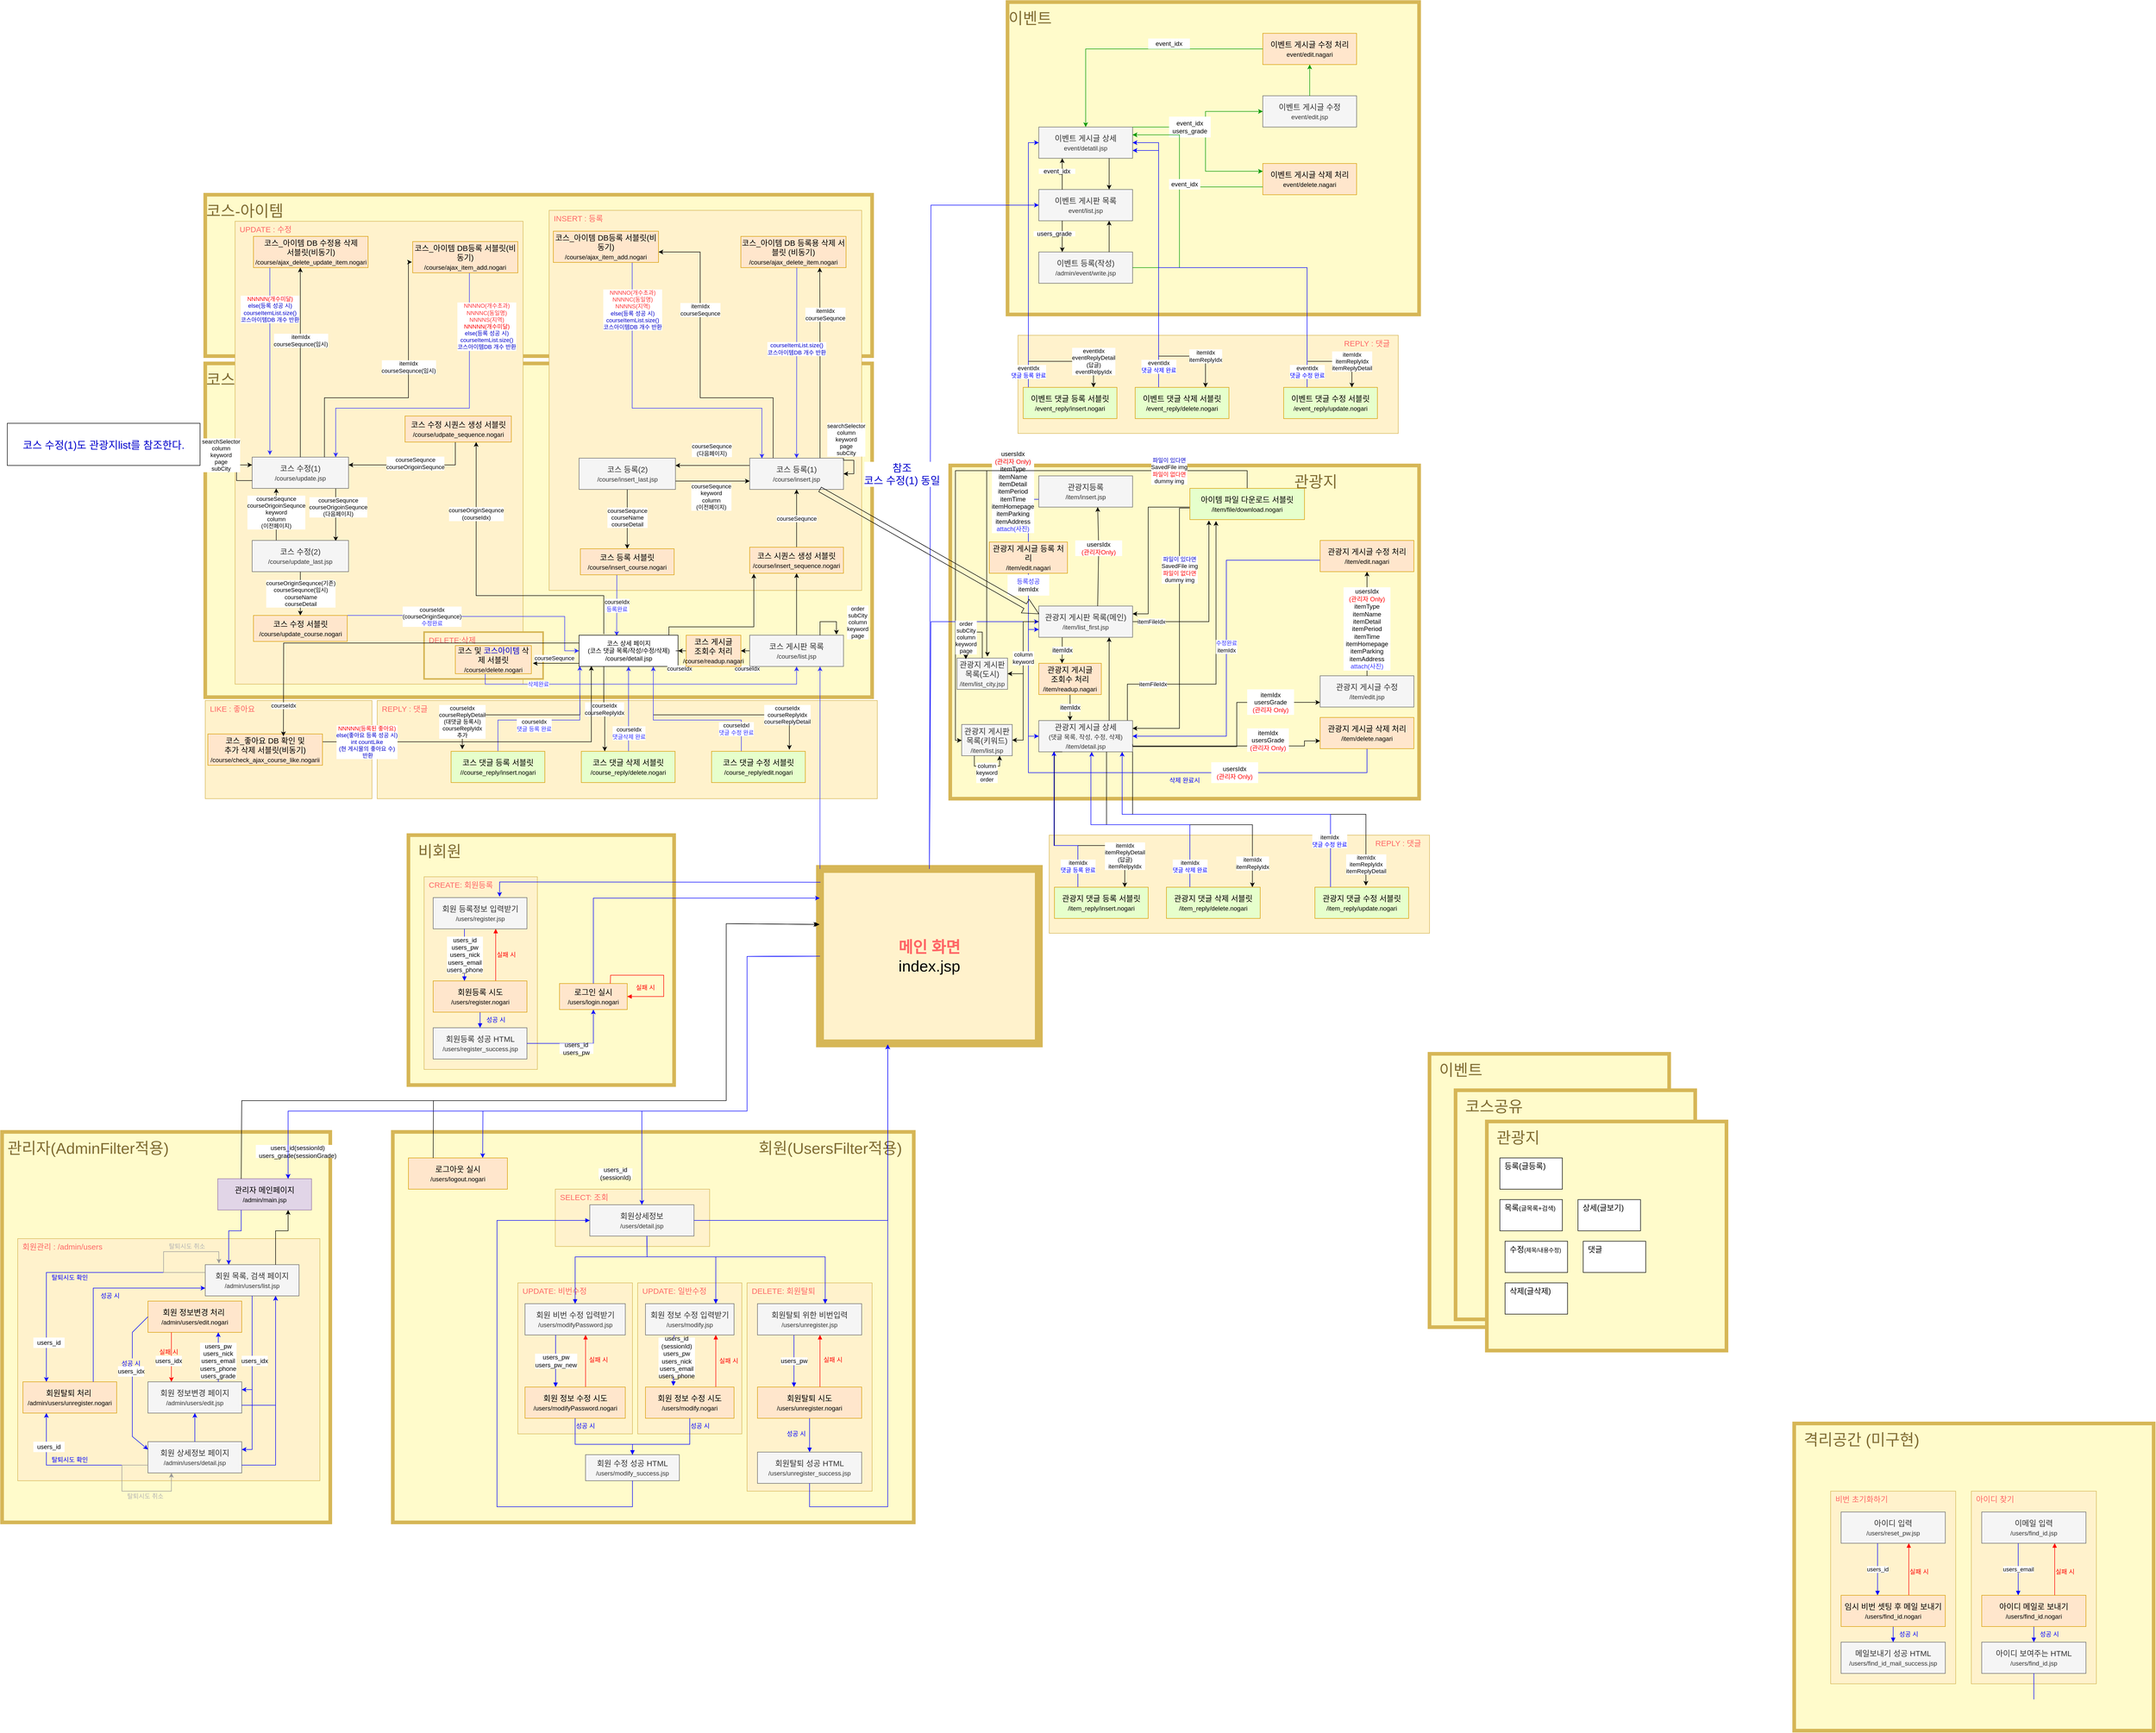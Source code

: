 <mxfile version="15.8.6" type="github" pages="2"><diagram id="CgpDsXqxy5y9DRFAVUDl" name="Page-1"><mxGraphModel dx="1547" dy="922" grid="1" gridSize="10" guides="1" tooltips="1" connect="1" arrows="1" fold="1" page="1" pageScale="1" pageWidth="827" pageHeight="1169" math="0" shadow="0"><root><mxCell id="0"/><mxCell id="1" parent="0"/><mxCell id="EmCTzozjumE0FdX6IBit-1" value="코스" style="rounded=0;whiteSpace=wrap;html=1;fontSize=30;align=left;verticalAlign=top;strokeWidth=7;strokeColor=#D6B656;fillColor=#FFFBCB;fontColor=#806C33;spacingTop=7;" parent="1" vertex="1"><mxGeometry x="490" y="1074" width="1280" height="641" as="geometry"/></mxCell><mxCell id="EmCTzozjumE0FdX6IBit-2" value="코스-아이템" style="rounded=0;whiteSpace=wrap;html=1;fontSize=30;align=left;verticalAlign=top;strokeWidth=7;strokeColor=#D6B656;fillColor=#FFFBCB;fontColor=#806C33;spacingTop=7;" parent="1" vertex="1"><mxGeometry x="490" y="750" width="1280" height="310" as="geometry"/></mxCell><mxCell id="EmCTzozjumE0FdX6IBit-3" value="&amp;nbsp; &amp;nbsp; &amp;nbsp; &amp;nbsp; &amp;nbsp; &amp;nbsp; &amp;nbsp; &amp;nbsp; &amp;nbsp; &amp;nbsp; &amp;nbsp; &amp;nbsp; &amp;nbsp; &amp;nbsp; &amp;nbsp; &amp;nbsp; &amp;nbsp; &amp;nbsp; &amp;nbsp; &amp;nbsp; &amp;nbsp; &amp;nbsp; &amp;nbsp; &amp;nbsp; &amp;nbsp; &amp;nbsp; &amp;nbsp; &amp;nbsp; &amp;nbsp; &amp;nbsp; &amp;nbsp; &amp;nbsp; &amp;nbsp; &amp;nbsp; &amp;nbsp; &amp;nbsp; &amp;nbsp; &amp;nbsp; &amp;nbsp; &amp;nbsp; &amp;nbsp; &amp;nbsp; 회원(UsersFilter적용)" style="rounded=0;whiteSpace=wrap;html=1;fontSize=30;align=left;verticalAlign=top;strokeWidth=7;strokeColor=#D6B656;fillColor=#FFfbCb;fontColor=#806C33;spacingTop=7;" parent="1" vertex="1"><mxGeometry x="850" y="2550" width="1000" height="750" as="geometry"/></mxCell><mxCell id="EmCTzozjumE0FdX6IBit-4" value="" style="endArrow=classic;html=1;rounded=0;fontSize=12;fontColor=#0000FF;strokeColor=none;exitX=0.708;exitY=0;exitDx=0;exitDy=0;exitPerimeter=0;" parent="1" edge="1"><mxGeometry width="50" height="50" relative="1" as="geometry"><mxPoint x="1623.96" y="2455" as="sourcePoint"/><mxPoint x="1624" y="2355" as="targetPoint"/></mxGeometry></mxCell><mxCell id="EmCTzozjumE0FdX6IBit-5" value="&lt;font color=&quot;#ff6666&quot;&gt;&lt;b&gt;메인 화면&lt;/b&gt;&lt;/font&gt;&lt;br style=&quot;font-size: 30px&quot;&gt;index.jsp" style="rounded=0;whiteSpace=wrap;html=1;fontSize=30;fillColor=#fff2cc;strokeColor=#d6b656;strokeWidth=15;" parent="1" vertex="1"><mxGeometry x="1670" y="2045" width="420" height="335" as="geometry"/></mxCell><mxCell id="EmCTzozjumE0FdX6IBit-6" value="&amp;nbsp; 비회원" style="rounded=0;whiteSpace=wrap;html=1;fontSize=30;align=left;verticalAlign=top;strokeWidth=7;strokeColor=#D6B656;fillColor=#FFfbCb;fontColor=#806C33;spacingTop=7;" parent="1" vertex="1"><mxGeometry x="880" y="1980" width="510" height="480" as="geometry"/></mxCell><mxCell id="EmCTzozjumE0FdX6IBit-7" value="&amp;nbsp;관리자(AdminFilter적용)" style="rounded=0;whiteSpace=wrap;html=1;fontSize=30;align=left;verticalAlign=top;strokeWidth=7;strokeColor=#D6B656;fillColor=#FFFBCB;fontColor=#806C33;spacingTop=7;" parent="1" vertex="1"><mxGeometry x="100" y="2550" width="630" height="750" as="geometry"/></mxCell><mxCell id="EmCTzozjumE0FdX6IBit-8" value="회원관리 : /admin/users" style="rounded=0;whiteSpace=wrap;html=1;fontSize=15;align=left;verticalAlign=top;spacingLeft=7;fillColor=#fff2cc;strokeColor=#d6b656;fontColor=#FF6666;" parent="1" vertex="1"><mxGeometry x="130" y="2755" width="580" height="465" as="geometry"/></mxCell><mxCell id="EmCTzozjumE0FdX6IBit-9" value="&lt;font color=&quot;#ff6666&quot;&gt;&lt;b&gt;메인 화면&lt;/b&gt;&lt;/font&gt;&lt;br style=&quot;font-size: 30px&quot;&gt;index.jsp" style="rounded=0;whiteSpace=wrap;html=1;fontSize=30;fillColor=#fff2cc;strokeColor=#d6b656;strokeWidth=15;" parent="1" vertex="1"><mxGeometry x="1670" y="2045" width="420" height="335" as="geometry"/></mxCell><mxCell id="EmCTzozjumE0FdX6IBit-10" value="로그인 실시&lt;br&gt;&lt;font style=&quot;font-size: 12px&quot;&gt;/users/login.nogari&lt;/font&gt;" style="rounded=0;whiteSpace=wrap;html=1;fontSize=15;align=center;verticalAlign=middle;spacingLeft=0;fillColor=#ffe6cc;strokeColor=#d79b00;" parent="1" vertex="1"><mxGeometry x="1170" y="2265" width="130" height="50" as="geometry"/></mxCell><mxCell id="EmCTzozjumE0FdX6IBit-11" value="CREATE: 회원등록" style="rounded=0;whiteSpace=wrap;html=1;fontSize=15;align=left;verticalAlign=top;spacingLeft=7;fillColor=#fff2cc;strokeColor=#d6b656;fontColor=#FF6666;" parent="1" vertex="1"><mxGeometry x="910" y="2060" width="217.5" height="370" as="geometry"/></mxCell><mxCell id="EmCTzozjumE0FdX6IBit-12" value="" style="edgeStyle=orthogonalEdgeStyle;rounded=0;orthogonalLoop=1;jettySize=auto;html=1;fontSize=12;strokeColor=#0000FF;endArrow=block;endFill=1;" parent="1" source="EmCTzozjumE0FdX6IBit-14" target="EmCTzozjumE0FdX6IBit-15" edge="1"><mxGeometry relative="1" as="geometry"/></mxCell><mxCell id="EmCTzozjumE0FdX6IBit-13" value="" style="edgeStyle=orthogonalEdgeStyle;rounded=0;orthogonalLoop=1;jettySize=auto;html=1;strokeColor=#FF0000;endArrow=block;endFill=1;" parent="1" source="EmCTzozjumE0FdX6IBit-14" target="EmCTzozjumE0FdX6IBit-19" edge="1"><mxGeometry relative="1" as="geometry"><Array as="points"><mxPoint x="1047.5" y="2170"/><mxPoint x="1047.5" y="2170"/></Array></mxGeometry></mxCell><mxCell id="EmCTzozjumE0FdX6IBit-14" value="회원등록 시도&lt;br&gt;&lt;font style=&quot;font-size: 12px&quot;&gt;/users/register.nogari&lt;/font&gt;" style="rounded=0;whiteSpace=wrap;html=1;fontSize=15;align=center;verticalAlign=middle;spacingLeft=0;fillColor=#ffe6cc;strokeColor=#d79b00;" parent="1" vertex="1"><mxGeometry x="927.5" y="2260" width="180" height="60" as="geometry"/></mxCell><mxCell id="EmCTzozjumE0FdX6IBit-15" value="회원등록 성공 HTML&lt;br&gt;&lt;font style=&quot;font-size: 12px&quot;&gt;/users/register_success.jsp&lt;/font&gt;" style="rounded=0;whiteSpace=wrap;html=1;fontSize=15;align=center;verticalAlign=middle;spacingLeft=0;fillColor=#f5f5f5;strokeColor=#666666;fontColor=#333333;" parent="1" vertex="1"><mxGeometry x="927.5" y="2350" width="180" height="60" as="geometry"/></mxCell><mxCell id="EmCTzozjumE0FdX6IBit-16" value="실패 시" style="text;html=1;strokeColor=none;fillColor=none;align=center;verticalAlign=middle;whiteSpace=wrap;rounded=0;fontSize=12;fontColor=#FF0000;" parent="1" vertex="1"><mxGeometry x="1037.5" y="2195" width="60" height="30" as="geometry"/></mxCell><mxCell id="EmCTzozjumE0FdX6IBit-17" value="성공 시" style="text;html=1;strokeColor=none;fillColor=none;align=center;verticalAlign=middle;whiteSpace=wrap;rounded=0;fontSize=12;fontColor=#0000FF;" parent="1" vertex="1"><mxGeometry x="1017.5" y="2320" width="60" height="30" as="geometry"/></mxCell><mxCell id="EmCTzozjumE0FdX6IBit-18" value="&lt;div style=&quot;font-size: 12px&quot;&gt;users_id&lt;/div&gt;&lt;div style=&quot;font-size: 12px&quot;&gt;users_pw&lt;/div&gt;&lt;div style=&quot;font-size: 12px&quot;&gt;users_nick&lt;/div&gt;&lt;div style=&quot;font-size: 12px&quot;&gt;users_email&lt;/div&gt;&lt;div style=&quot;font-size: 12px&quot;&gt;users_phone&lt;/div&gt;" style="edgeStyle=orthogonalEdgeStyle;rounded=0;orthogonalLoop=1;jettySize=auto;html=1;strokeColor=#0000FF;endArrow=block;endFill=1;" parent="1" source="EmCTzozjumE0FdX6IBit-19" target="EmCTzozjumE0FdX6IBit-14" edge="1"><mxGeometry relative="1" as="geometry"><Array as="points"><mxPoint x="987.5" y="2170"/><mxPoint x="987.5" y="2170"/></Array></mxGeometry></mxCell><mxCell id="EmCTzozjumE0FdX6IBit-19" value="회원 등록정보 입력받기&lt;br&gt;&lt;font style=&quot;font-size: 12px&quot;&gt;/users/register.jsp&lt;/font&gt;" style="rounded=0;whiteSpace=wrap;html=1;fontSize=15;align=center;verticalAlign=middle;spacingLeft=0;fillColor=#f5f5f5;fontColor=#333333;strokeColor=#666666;" parent="1" vertex="1"><mxGeometry x="927.5" y="2100" width="180" height="60" as="geometry"/></mxCell><mxCell id="EmCTzozjumE0FdX6IBit-20" value="실패 시" style="text;html=1;strokeColor=none;fillColor=none;align=center;verticalAlign=middle;whiteSpace=wrap;rounded=0;fontSize=12;fontColor=#FF0000;" parent="1" vertex="1"><mxGeometry x="1310" y="2260" width="50" height="25" as="geometry"/></mxCell><mxCell id="EmCTzozjumE0FdX6IBit-21" value="" style="endArrow=block;html=1;rounded=0;fontSize=12;fontColor=#0000FF;strokeColor=#FF0000;endFill=1;exitX=0.75;exitY=0;exitDx=0;exitDy=0;entryX=1;entryY=0.5;entryDx=0;entryDy=0;" parent="1" source="EmCTzozjumE0FdX6IBit-10" target="EmCTzozjumE0FdX6IBit-10" edge="1"><mxGeometry x="1030" y="2664.37" width="50" height="50" as="geometry"><mxPoint x="2090" y="2198" as="sourcePoint"/><mxPoint x="1370" y="2249" as="targetPoint"/><Array as="points"><mxPoint x="1268" y="2249"/><mxPoint x="1370" y="2249"/><mxPoint x="1370" y="2290"/></Array></mxGeometry></mxCell><mxCell id="EmCTzozjumE0FdX6IBit-22" value="&lt;font style=&quot;font-size: 15px&quot;&gt;관리자 메인페이지&lt;br&gt;&lt;/font&gt;&lt;span style=&quot;font-size: 12px&quot;&gt;/admin/main.jsp&lt;/span&gt;" style="rounded=0;whiteSpace=wrap;html=1;fontSize=15;align=center;verticalAlign=middle;spacingLeft=0;fillColor=#e1d5e7;strokeColor=#9673a6;" parent="1" vertex="1"><mxGeometry x="514" y="2640" width="180" height="60" as="geometry"/></mxCell><mxCell id="EmCTzozjumE0FdX6IBit-23" value="&lt;font style=&quot;font-size: 15px&quot;&gt;회원 목록, 검색 페이지&lt;br&gt;&lt;/font&gt;&lt;span style=&quot;font-size: 12px&quot;&gt;/admin/users/list.jsp&lt;/span&gt;" style="rounded=0;whiteSpace=wrap;html=1;fontSize=15;align=center;verticalAlign=middle;spacingLeft=0;fillColor=#f5f5f5;fontColor=#333333;strokeColor=#666666;" parent="1" vertex="1"><mxGeometry x="490" y="2805" width="180" height="60" as="geometry"/></mxCell><mxCell id="EmCTzozjumE0FdX6IBit-24" value="&lt;font style=&quot;font-size: 15px&quot;&gt;회원 상세정보 페이지&lt;br&gt;&lt;/font&gt;&lt;span style=&quot;font-size: 12px&quot;&gt;/admin/users/detail.jsp&lt;/span&gt;" style="rounded=0;whiteSpace=wrap;html=1;fontSize=15;align=center;verticalAlign=middle;spacingLeft=0;fillColor=#f5f5f5;fontColor=#333333;strokeColor=#666666;" parent="1" vertex="1"><mxGeometry x="380" y="3145" width="180" height="60" as="geometry"/></mxCell><mxCell id="EmCTzozjumE0FdX6IBit-25" value="&lt;font style=&quot;font-size: 15px&quot;&gt;회원 정보변경 페이지&lt;br&gt;&lt;/font&gt;&lt;span style=&quot;font-size: 12px&quot;&gt;/admin/users/edit.jsp&lt;/span&gt;" style="rounded=0;whiteSpace=wrap;html=1;fontSize=15;align=center;verticalAlign=middle;spacingLeft=0;fillColor=#f5f5f5;fontColor=#333333;strokeColor=#666666;" parent="1" vertex="1"><mxGeometry x="380" y="3030" width="180" height="60" as="geometry"/></mxCell><mxCell id="EmCTzozjumE0FdX6IBit-26" value="회원탈퇴 처리&amp;nbsp;&lt;br&gt;&lt;font style=&quot;font-size: 12px&quot;&gt;/admin/users/unregister.nogari&lt;/font&gt;" style="rounded=0;whiteSpace=wrap;html=1;fontSize=15;align=center;verticalAlign=middle;spacingLeft=0;fillColor=#ffe6cc;strokeColor=#d79b00;" parent="1" vertex="1"><mxGeometry x="140" y="3030" width="180" height="60" as="geometry"/></mxCell><mxCell id="EmCTzozjumE0FdX6IBit-27" value="" style="endArrow=classic;html=1;rounded=0;exitX=0;exitY=0.75;exitDx=0;exitDy=0;strokeColor=#0000FF;entryX=0.25;entryY=1;entryDx=0;entryDy=0;" parent="1" source="EmCTzozjumE0FdX6IBit-24" target="EmCTzozjumE0FdX6IBit-26" edge="1"><mxGeometry width="50" height="50" relative="1" as="geometry"><mxPoint x="550" y="2995" as="sourcePoint"/><mxPoint x="600" y="2945" as="targetPoint"/><Array as="points"><mxPoint x="185" y="3190"/></Array></mxGeometry></mxCell><mxCell id="EmCTzozjumE0FdX6IBit-28" value="" style="endArrow=classic;html=1;rounded=0;entryX=0;entryY=0.75;entryDx=0;entryDy=0;exitX=0.75;exitY=0;exitDx=0;exitDy=0;strokeColor=#0000FF;" parent="1" source="EmCTzozjumE0FdX6IBit-26" target="EmCTzozjumE0FdX6IBit-23" edge="1"><mxGeometry width="50" height="50" relative="1" as="geometry"><mxPoint x="550" y="2995" as="sourcePoint"/><mxPoint x="600" y="2945" as="targetPoint"/><Array as="points"><mxPoint x="275" y="2850"/></Array></mxGeometry></mxCell><mxCell id="EmCTzozjumE0FdX6IBit-29" value="성공 시" style="text;html=1;strokeColor=none;fillColor=none;align=center;verticalAlign=middle;whiteSpace=wrap;rounded=0;fontSize=12;fontColor=#0000FF;" parent="1" vertex="1"><mxGeometry x="280" y="2855" width="55" height="20" as="geometry"/></mxCell><mxCell id="EmCTzozjumE0FdX6IBit-30" style="edgeStyle=orthogonalEdgeStyle;rounded=0;orthogonalLoop=1;jettySize=auto;html=1;exitX=0.5;exitY=1;exitDx=0;exitDy=0;strokeColor=#0000FF;" parent="1" edge="1"><mxGeometry relative="1" as="geometry"><mxPoint x="330" y="3185" as="sourcePoint"/><mxPoint x="330" y="3185" as="targetPoint"/></mxGeometry></mxCell><mxCell id="EmCTzozjumE0FdX6IBit-31" value="회원 정보변경 처리&amp;nbsp;&lt;br&gt;&lt;font style=&quot;font-size: 12px&quot;&gt;/admin/users/edit.nogari&lt;/font&gt;" style="rounded=0;whiteSpace=wrap;html=1;fontSize=15;align=center;verticalAlign=middle;spacingLeft=0;fillColor=#ffe6cc;strokeColor=#d79b00;" parent="1" vertex="1"><mxGeometry x="380" y="2875" width="180" height="60" as="geometry"/></mxCell><mxCell id="EmCTzozjumE0FdX6IBit-32" value="" style="endArrow=classic;html=1;rounded=0;exitX=0.5;exitY=0;exitDx=0;exitDy=0;strokeColor=#0000FF;entryX=0.5;entryY=1;entryDx=0;entryDy=0;" parent="1" source="EmCTzozjumE0FdX6IBit-24" target="EmCTzozjumE0FdX6IBit-25" edge="1"><mxGeometry width="50" height="50" relative="1" as="geometry"><mxPoint x="390" y="3200" as="sourcePoint"/><mxPoint x="115" y="3105" as="targetPoint"/><Array as="points"/></mxGeometry></mxCell><mxCell id="EmCTzozjumE0FdX6IBit-33" value="" style="endArrow=classic;html=1;rounded=0;exitX=0.5;exitY=1;exitDx=0;exitDy=0;strokeColor=#0000FF;entryX=1;entryY=0.25;entryDx=0;entryDy=0;" parent="1" source="EmCTzozjumE0FdX6IBit-23" target="EmCTzozjumE0FdX6IBit-24" edge="1"><mxGeometry width="50" height="50" relative="1" as="geometry"><mxPoint x="570" y="2945" as="sourcePoint"/><mxPoint x="570" y="3185" as="targetPoint"/><Array as="points"><mxPoint x="580" y="3160"/></Array></mxGeometry></mxCell><mxCell id="EmCTzozjumE0FdX6IBit-34" value="" style="endArrow=none;html=1;rounded=0;exitX=0;exitY=0.5;exitDx=0;exitDy=0;strokeColor=#0000FF;entryX=0.5;entryY=0;entryDx=0;entryDy=0;" parent="1" source="EmCTzozjumE0FdX6IBit-31" edge="1"><mxGeometry width="50" height="50" relative="1" as="geometry"><mxPoint x="560" y="2935" as="sourcePoint"/><mxPoint x="350" y="2985" as="targetPoint"/><Array as="points"><mxPoint x="350" y="2935"/></Array></mxGeometry></mxCell><mxCell id="EmCTzozjumE0FdX6IBit-35" value="" style="endArrow=classic;html=1;rounded=0;strokeColor=#0000FF;exitX=0.5;exitY=1;exitDx=0;exitDy=0;entryX=0;entryY=0.25;entryDx=0;entryDy=0;" parent="1" target="EmCTzozjumE0FdX6IBit-24" edge="1"><mxGeometry width="50" height="50" relative="1" as="geometry"><mxPoint x="350" y="3005" as="sourcePoint"/><mxPoint x="570" y="2925" as="targetPoint"/><Array as="points"><mxPoint x="350" y="3135"/></Array></mxGeometry></mxCell><mxCell id="EmCTzozjumE0FdX6IBit-36" value="성공 시&lt;br&gt;" style="text;html=1;strokeColor=none;fillColor=none;align=center;verticalAlign=middle;whiteSpace=wrap;rounded=0;fontSize=12;fontColor=#0000FF;" parent="1" vertex="1"><mxGeometry x="320" y="2985" width="55" height="20" as="geometry"/></mxCell><mxCell id="EmCTzozjumE0FdX6IBit-37" value="" style="endArrow=classic;html=1;rounded=0;strokeColor=#0000FF;exitX=0.5;exitY=1;exitDx=0;exitDy=0;" parent="1" source="EmCTzozjumE0FdX6IBit-23" edge="1"><mxGeometry width="50" height="50" relative="1" as="geometry"><mxPoint x="590" y="2975" as="sourcePoint"/><mxPoint x="560" y="3045" as="targetPoint"/><Array as="points"><mxPoint x="580" y="3045"/></Array></mxGeometry></mxCell><mxCell id="EmCTzozjumE0FdX6IBit-38" value="" style="endArrow=classic;html=1;rounded=0;exitX=0.75;exitY=0;exitDx=0;exitDy=0;strokeColor=#0000FF;entryX=0.75;entryY=1;entryDx=0;entryDy=0;" parent="1" source="EmCTzozjumE0FdX6IBit-25" target="EmCTzozjumE0FdX6IBit-31" edge="1"><mxGeometry width="50" height="50" relative="1" as="geometry"><mxPoint x="480" y="3155" as="sourcePoint"/><mxPoint x="480" y="3100" as="targetPoint"/><Array as="points"/></mxGeometry></mxCell><mxCell id="EmCTzozjumE0FdX6IBit-39" value="" style="endArrow=classic;html=1;rounded=0;fontColor=#CC0000;strokeColor=#0000FF;exitX=1;exitY=0.75;exitDx=0;exitDy=0;entryX=0.75;entryY=1;entryDx=0;entryDy=0;" parent="1" source="EmCTzozjumE0FdX6IBit-25" target="EmCTzozjumE0FdX6IBit-23" edge="1"><mxGeometry width="50" height="50" relative="1" as="geometry"><mxPoint x="650" y="3095" as="sourcePoint"/><mxPoint x="700" y="3045" as="targetPoint"/><Array as="points"><mxPoint x="625" y="3075"/></Array></mxGeometry></mxCell><mxCell id="EmCTzozjumE0FdX6IBit-40" value="" style="endArrow=classic;html=1;rounded=0;fontColor=#CC0000;strokeColor=#0000FF;exitX=1;exitY=0.75;exitDx=0;exitDy=0;entryX=0.75;entryY=1;entryDx=0;entryDy=0;" parent="1" source="EmCTzozjumE0FdX6IBit-24" target="EmCTzozjumE0FdX6IBit-23" edge="1"><mxGeometry width="50" height="50" relative="1" as="geometry"><mxPoint x="570" y="3085" as="sourcePoint"/><mxPoint x="635" y="2885" as="targetPoint"/><Array as="points"><mxPoint x="625" y="3190"/></Array></mxGeometry></mxCell><mxCell id="EmCTzozjumE0FdX6IBit-41" value="SELECT: 조회" style="rounded=0;whiteSpace=wrap;html=1;fontSize=15;align=left;verticalAlign=top;spacingLeft=7;fillColor=#fff2cc;strokeColor=#d6b656;fontColor=#FF6666;" parent="1" vertex="1"><mxGeometry x="1161.88" y="2660" width="296.25" height="110" as="geometry"/></mxCell><mxCell id="EmCTzozjumE0FdX6IBit-42" value="&lt;font&gt;회원상세정보&lt;br&gt;&lt;/font&gt;&lt;font style=&quot;font-size: 12px&quot;&gt;/users/detail.jsp&lt;/font&gt;" style="rounded=0;whiteSpace=wrap;html=1;fontSize=15;align=center;verticalAlign=middle;spacingLeft=0;fillColor=#f5f5f5;fontColor=#333333;strokeColor=#666666;" parent="1" vertex="1"><mxGeometry x="1228.13" y="2690" width="200" height="60" as="geometry"/></mxCell><mxCell id="EmCTzozjumE0FdX6IBit-43" value="DELETE: 회원탈퇴" style="rounded=0;whiteSpace=wrap;html=1;fontSize=15;align=left;verticalAlign=top;spacingLeft=7;fillColor=#fff2cc;strokeColor=#d6b656;fontColor=#FF6666;" parent="1" vertex="1"><mxGeometry x="1530" y="2840" width="240" height="400" as="geometry"/></mxCell><mxCell id="EmCTzozjumE0FdX6IBit-44" value="" style="edgeStyle=orthogonalEdgeStyle;rounded=0;orthogonalLoop=1;jettySize=auto;html=1;strokeColor=#FF0000;endArrow=block;endFill=1;" parent="1" source="EmCTzozjumE0FdX6IBit-45" target="EmCTzozjumE0FdX6IBit-48" edge="1"><mxGeometry relative="1" as="geometry"><Array as="points"><mxPoint x="1670" y="3020"/><mxPoint x="1670" y="3020"/></Array></mxGeometry></mxCell><mxCell id="EmCTzozjumE0FdX6IBit-45" value="회원탈퇴 시도&lt;br&gt;&lt;font style=&quot;font-size: 12px&quot;&gt;/users/unregister.nogari&lt;/font&gt;" style="rounded=0;whiteSpace=wrap;html=1;fontSize=15;align=center;verticalAlign=middle;spacingLeft=0;fillColor=#ffe6cc;strokeColor=#d79b00;" parent="1" vertex="1"><mxGeometry x="1550" y="3040" width="200" height="60" as="geometry"/></mxCell><mxCell id="EmCTzozjumE0FdX6IBit-46" value="회원탈퇴 성공 HTML&lt;br&gt;&lt;font style=&quot;font-size: 12px&quot;&gt;/users/unregister_success.jsp&lt;/font&gt;" style="rounded=0;whiteSpace=wrap;html=1;fontSize=15;align=center;verticalAlign=middle;spacingLeft=0;fillColor=#f5f5f5;strokeColor=#666666;fontColor=#333333;" parent="1" vertex="1"><mxGeometry x="1550" y="3165" width="200" height="60" as="geometry"/></mxCell><mxCell id="EmCTzozjumE0FdX6IBit-47" value="&lt;font style=&quot;font-size: 12px&quot;&gt;users_pw&lt;/font&gt;" style="edgeStyle=orthogonalEdgeStyle;rounded=0;orthogonalLoop=1;jettySize=auto;html=1;strokeColor=#0000FF;endArrow=block;endFill=1;" parent="1" source="EmCTzozjumE0FdX6IBit-48" target="EmCTzozjumE0FdX6IBit-45" edge="1"><mxGeometry relative="1" as="geometry"><Array as="points"><mxPoint x="1620" y="2980"/><mxPoint x="1620" y="2980"/></Array></mxGeometry></mxCell><mxCell id="EmCTzozjumE0FdX6IBit-48" value="회원탈퇴 위한 비번입력&lt;br&gt;&lt;font style=&quot;font-size: 12px&quot;&gt;/users/unregister.jsp&lt;/font&gt;" style="rounded=0;whiteSpace=wrap;html=1;fontSize=15;align=center;verticalAlign=middle;spacingLeft=0;fillColor=#f5f5f5;fontColor=#333333;strokeColor=#666666;" parent="1" vertex="1"><mxGeometry x="1550" y="2880" width="200" height="60" as="geometry"/></mxCell><mxCell id="EmCTzozjumE0FdX6IBit-49" value="실패 시" style="text;html=1;strokeColor=none;fillColor=none;align=center;verticalAlign=middle;whiteSpace=wrap;rounded=0;fontSize=12;fontColor=#FF0000;" parent="1" vertex="1"><mxGeometry x="1670" y="2975" width="50" height="25" as="geometry"/></mxCell><mxCell id="EmCTzozjumE0FdX6IBit-50" value="성공 시" style="text;html=1;strokeColor=none;fillColor=none;align=center;verticalAlign=middle;whiteSpace=wrap;rounded=0;fontSize=12;fontColor=#0000FF;" parent="1" vertex="1"><mxGeometry x="1600" y="3120" width="49" height="20" as="geometry"/></mxCell><mxCell id="EmCTzozjumE0FdX6IBit-51" value="UPDATE: 일반수정" style="rounded=0;whiteSpace=wrap;html=1;fontSize=15;align=left;verticalAlign=top;spacingLeft=7;fillColor=#fff2cc;strokeColor=#d6b656;fontColor=#FF6666;" parent="1" vertex="1"><mxGeometry x="1320" y="2840" width="200" height="290" as="geometry"/></mxCell><mxCell id="EmCTzozjumE0FdX6IBit-52" value="UPDATE: 비번수정" style="rounded=0;whiteSpace=wrap;html=1;fontSize=15;align=left;verticalAlign=top;spacingLeft=7;fillColor=#fff2cc;strokeColor=#d6b656;fontColor=#FF6666;" parent="1" vertex="1"><mxGeometry x="1090" y="2840" width="220" height="290" as="geometry"/></mxCell><mxCell id="EmCTzozjumE0FdX6IBit-53" value="" style="edgeStyle=orthogonalEdgeStyle;rounded=0;orthogonalLoop=1;jettySize=auto;html=1;strokeColor=#FF0000;endArrow=block;endFill=1;" parent="1" source="EmCTzozjumE0FdX6IBit-54" target="EmCTzozjumE0FdX6IBit-58" edge="1"><mxGeometry relative="1" as="geometry"><Array as="points"><mxPoint x="1470" y="3010"/><mxPoint x="1470" y="3010"/></Array></mxGeometry></mxCell><mxCell id="EmCTzozjumE0FdX6IBit-54" value="회원 정보 수정 시도&lt;br&gt;&lt;font style=&quot;font-size: 12px&quot;&gt;/users/modify.nogari&lt;/font&gt;" style="rounded=0;whiteSpace=wrap;html=1;fontSize=15;align=center;verticalAlign=middle;spacingLeft=0;fillColor=#ffe6cc;strokeColor=#d79b00;fontColor=default;" parent="1" vertex="1"><mxGeometry x="1335" y="3040" width="170" height="60" as="geometry"/></mxCell><mxCell id="EmCTzozjumE0FdX6IBit-55" value="회원 수정 성공 HTML&lt;br&gt;&lt;font style=&quot;font-size: 12px&quot;&gt;/users/modify_success.jsp&lt;/font&gt;" style="rounded=0;whiteSpace=wrap;html=1;fontSize=15;align=center;verticalAlign=middle;spacingLeft=0;fillColor=#f5f5f5;strokeColor=#666666;fontColor=#333333;" parent="1" vertex="1"><mxGeometry x="1220" y="3170" width="180" height="50" as="geometry"/></mxCell><mxCell id="EmCTzozjumE0FdX6IBit-56" value="실패 시" style="text;html=1;strokeColor=none;fillColor=none;align=center;verticalAlign=middle;whiteSpace=wrap;rounded=0;fontSize=12;fontColor=#FF0000;" parent="1" vertex="1"><mxGeometry x="1465" y="2975" width="60" height="30" as="geometry"/></mxCell><mxCell id="EmCTzozjumE0FdX6IBit-57" value="성공 시" style="text;html=1;strokeColor=none;fillColor=none;align=center;verticalAlign=middle;whiteSpace=wrap;rounded=0;fontSize=12;fontColor=#0000FF;" parent="1" vertex="1"><mxGeometry x="1415" y="3105" width="50" height="20" as="geometry"/></mxCell><mxCell id="EmCTzozjumE0FdX6IBit-58" value="회원 정보 수정 입력받기&lt;br&gt;&lt;font style=&quot;font-size: 12px&quot;&gt;/users/modify.jsp&lt;/font&gt;" style="rounded=0;whiteSpace=wrap;html=1;fontSize=15;align=center;verticalAlign=middle;spacingLeft=0;fillColor=#f5f5f5;fontColor=#333333;strokeColor=#666666;" parent="1" vertex="1"><mxGeometry x="1335" y="2880" width="170" height="60" as="geometry"/></mxCell><mxCell id="EmCTzozjumE0FdX6IBit-59" value="" style="edgeStyle=orthogonalEdgeStyle;rounded=0;orthogonalLoop=1;jettySize=auto;html=1;strokeColor=#FF0000;endArrow=block;endFill=1;" parent="1" source="EmCTzozjumE0FdX6IBit-60" target="EmCTzozjumE0FdX6IBit-64" edge="1"><mxGeometry relative="1" as="geometry"><Array as="points"><mxPoint x="1220" y="2990"/><mxPoint x="1220" y="2990"/></Array></mxGeometry></mxCell><mxCell id="EmCTzozjumE0FdX6IBit-60" value="회원 정보 수정 시도&lt;br&gt;&lt;font style=&quot;font-size: 12px&quot;&gt;/users/modifyPassword.nogari&lt;/font&gt;" style="rounded=0;whiteSpace=wrap;html=1;fontSize=15;align=center;verticalAlign=middle;spacingLeft=0;fillColor=#ffe6cc;strokeColor=#d79b00;fontColor=default;" parent="1" vertex="1"><mxGeometry x="1103.75" y="3040" width="192.5" height="60" as="geometry"/></mxCell><mxCell id="EmCTzozjumE0FdX6IBit-61" value="실패 시" style="text;html=1;strokeColor=none;fillColor=none;align=center;verticalAlign=middle;whiteSpace=wrap;rounded=0;fontSize=12;fontColor=#FF0000;" parent="1" vertex="1"><mxGeometry x="1220" y="2975" width="50" height="25" as="geometry"/></mxCell><mxCell id="EmCTzozjumE0FdX6IBit-62" value="성공 시" style="text;html=1;strokeColor=none;fillColor=none;align=center;verticalAlign=middle;whiteSpace=wrap;rounded=0;fontSize=12;fontColor=#0000FF;" parent="1" vertex="1"><mxGeometry x="1190" y="3100" width="60" height="30" as="geometry"/></mxCell><mxCell id="EmCTzozjumE0FdX6IBit-63" value="&lt;div style=&quot;font-size: 12px&quot;&gt;users_pw&lt;/div&gt;&lt;div style=&quot;font-size: 12px&quot;&gt;users_pw_new&lt;/div&gt;" style="edgeStyle=orthogonalEdgeStyle;rounded=0;orthogonalLoop=1;jettySize=auto;html=1;strokeColor=#0000FF;endArrow=block;endFill=1;" parent="1" source="EmCTzozjumE0FdX6IBit-64" target="EmCTzozjumE0FdX6IBit-60" edge="1"><mxGeometry relative="1" as="geometry"><Array as="points"><mxPoint x="1162.5" y="2950"/><mxPoint x="1162.5" y="2950"/></Array></mxGeometry></mxCell><mxCell id="EmCTzozjumE0FdX6IBit-64" value="회원 비번 수정 입력받기&lt;br&gt;&lt;font style=&quot;font-size: 12px&quot;&gt;/users/modifyPassword.jsp&lt;/font&gt;" style="rounded=0;whiteSpace=wrap;html=1;fontSize=15;align=center;verticalAlign=middle;spacingLeft=0;fillColor=#f5f5f5;fontColor=#333333;strokeColor=#666666;" parent="1" vertex="1"><mxGeometry x="1103.75" y="2880" width="192.5" height="60" as="geometry"/></mxCell><mxCell id="EmCTzozjumE0FdX6IBit-65" value="" style="endArrow=block;html=1;rounded=0;sketch=0;fontColor=#FF6666;strokeColor=#0000FF;fillColor=#A8DADC;exitX=0.5;exitY=1;exitDx=0;exitDy=0;entryX=0.5;entryY=0;entryDx=0;entryDy=0;endFill=1;" parent="1" source="EmCTzozjumE0FdX6IBit-54" target="EmCTzozjumE0FdX6IBit-55" edge="1"><mxGeometry x="1200" y="3140" width="50" height="50" as="geometry"><mxPoint x="1290" y="3190" as="sourcePoint"/><mxPoint x="1320" y="3180" as="targetPoint"/><Array as="points"><mxPoint x="1420" y="3150"/><mxPoint x="1310" y="3150"/></Array></mxGeometry></mxCell><mxCell id="EmCTzozjumE0FdX6IBit-66" value="" style="endArrow=block;html=1;rounded=0;labelBackgroundColor=default;fontSize=18;fontColor=#0000FF;strokeColor=#0000FF;exitX=0.5;exitY=1;exitDx=0;exitDy=0;entryX=0.5;entryY=0;entryDx=0;entryDy=0;endFill=1;" parent="1" source="EmCTzozjumE0FdX6IBit-45" target="EmCTzozjumE0FdX6IBit-46" edge="1"><mxGeometry width="50" height="50" relative="1" as="geometry"><mxPoint x="1350" y="3230" as="sourcePoint"/><mxPoint x="1400" y="3180" as="targetPoint"/></mxGeometry></mxCell><mxCell id="EmCTzozjumE0FdX6IBit-67" value="" style="endArrow=block;html=1;rounded=0;labelBackgroundColor=default;fontSize=18;fontColor=default;strokeColor=#0000FF;exitX=0.323;exitY=1.006;exitDx=0;exitDy=0;exitPerimeter=0;entryX=0.315;entryY=-0.039;entryDx=0;entryDy=0;entryPerimeter=0;endFill=1;" parent="1" source="EmCTzozjumE0FdX6IBit-58" target="EmCTzozjumE0FdX6IBit-54" edge="1"><mxGeometry width="50" height="50" relative="1" as="geometry"><mxPoint x="1502.5" y="2900" as="sourcePoint"/><mxPoint x="1552.5" y="2850" as="targetPoint"/></mxGeometry></mxCell><mxCell id="EmCTzozjumE0FdX6IBit-68" value="&lt;div style=&quot;font-size: 12px&quot;&gt;users_id&lt;/div&gt;&lt;div style=&quot;font-size: 12px&quot;&gt;(sessionId)&lt;/div&gt;&lt;div style=&quot;font-size: 12px&quot;&gt;users_pw&lt;/div&gt;&lt;div style=&quot;font-size: 12px&quot;&gt;users_nick&lt;/div&gt;&lt;div style=&quot;font-size: 12px&quot;&gt;users_email&lt;/div&gt;&lt;div style=&quot;font-size: 12px&quot;&gt;users_phone&lt;/div&gt;" style="text;html=1;strokeColor=none;align=center;verticalAlign=middle;whiteSpace=wrap;rounded=0;fontSize=18;fontColor=default;fillColor=#ffffff;" parent="1" vertex="1"><mxGeometry x="1360" y="2945" width="70" height="75" as="geometry"/></mxCell><mxCell id="EmCTzozjumE0FdX6IBit-69" value="" style="endArrow=block;html=1;rounded=0;labelBackgroundColor=default;fontSize=18;fontColor=default;strokeColor=#0000FF;entryX=0.5;entryY=0;entryDx=0;entryDy=0;exitX=0.548;exitY=1.039;exitDx=0;exitDy=0;endFill=1;exitPerimeter=0;" parent="1" source="EmCTzozjumE0FdX6IBit-42" target="EmCTzozjumE0FdX6IBit-64" edge="1"><mxGeometry width="50" height="50" relative="1" as="geometry"><mxPoint x="1380" y="2790" as="sourcePoint"/><mxPoint x="1520" y="2910" as="targetPoint"/><Array as="points"><mxPoint x="1338" y="2790"/><mxPoint x="1200" y="2790"/></Array></mxGeometry></mxCell><mxCell id="EmCTzozjumE0FdX6IBit-70" value="" style="endArrow=block;html=1;rounded=0;labelBackgroundColor=default;fontSize=18;fontColor=default;strokeColor=#0000FF;entryX=0.625;entryY=0.1;entryDx=0;entryDy=0;entryPerimeter=0;endFill=1;" parent="1" target="EmCTzozjumE0FdX6IBit-43" edge="1"><mxGeometry width="50" height="50" relative="1" as="geometry"><mxPoint x="1470" y="2790" as="sourcePoint"/><mxPoint x="1520" y="2910" as="targetPoint"/><Array as="points"><mxPoint x="1680" y="2790"/></Array></mxGeometry></mxCell><mxCell id="EmCTzozjumE0FdX6IBit-71" value="" style="endArrow=block;html=1;rounded=0;labelBackgroundColor=default;fontSize=18;fontColor=default;strokeColor=#0000FF;entryX=0.794;entryY=0;entryDx=0;entryDy=0;exitX=0.548;exitY=0.994;exitDx=0;exitDy=0;exitPerimeter=0;entryPerimeter=0;endFill=1;" parent="1" source="EmCTzozjumE0FdX6IBit-42" target="EmCTzozjumE0FdX6IBit-58" edge="1"><mxGeometry width="50" height="50" relative="1" as="geometry"><mxPoint x="1890.833" y="2680" as="sourcePoint"/><mxPoint x="1520" y="2910" as="targetPoint"/><Array as="points"><mxPoint x="1338" y="2790"/><mxPoint x="1470" y="2790"/></Array></mxGeometry></mxCell><mxCell id="EmCTzozjumE0FdX6IBit-72" value="" style="endArrow=block;html=1;rounded=0;labelBackgroundColor=default;fontSize=18;fontColor=default;strokeColor=#0000FF;exitX=0.5;exitY=1;exitDx=0;exitDy=0;entryX=0;entryY=0.5;entryDx=0;entryDy=0;endFill=1;" parent="1" source="EmCTzozjumE0FdX6IBit-55" target="EmCTzozjumE0FdX6IBit-42" edge="1"><mxGeometry width="50" height="50" relative="1" as="geometry"><mxPoint x="1470" y="2960" as="sourcePoint"/><mxPoint x="1520" y="2910" as="targetPoint"/><Array as="points"><mxPoint x="1310" y="3270"/><mxPoint x="1050" y="3270"/><mxPoint x="1050" y="2720"/></Array></mxGeometry></mxCell><mxCell id="EmCTzozjumE0FdX6IBit-73" value="" style="endArrow=block;html=1;rounded=0;labelBackgroundColor=default;fontColor=default;exitX=0.5;exitY=1;exitDx=0;exitDy=0;strokeColor=#0000FF;entryX=0.5;entryY=0;entryDx=0;entryDy=0;endFill=1;" parent="1" source="EmCTzozjumE0FdX6IBit-60" target="EmCTzozjumE0FdX6IBit-55" edge="1"><mxGeometry width="50" height="50" relative="1" as="geometry"><mxPoint x="1440" y="2920" as="sourcePoint"/><mxPoint x="1490" y="2870" as="targetPoint"/><Array as="points"><mxPoint x="1200" y="3150"/><mxPoint x="1310" y="3150"/></Array></mxGeometry></mxCell><mxCell id="EmCTzozjumE0FdX6IBit-74" value="users_id&lt;br&gt;(sessionId)" style="text;html=1;strokeColor=none;align=center;verticalAlign=middle;whiteSpace=wrap;rounded=0;fontColor=default;fillColor=#FFFFFF;" parent="1" vertex="1"><mxGeometry x="1245" y="2620" width="65" height="20" as="geometry"/></mxCell><mxCell id="EmCTzozjumE0FdX6IBit-75" value="" style="endArrow=classic;html=1;rounded=0;strokeColor=#0000FF;exitX=0;exitY=0.25;exitDx=0;exitDy=0;entryX=0.25;entryY=0;entryDx=0;entryDy=0;" parent="1" source="EmCTzozjumE0FdX6IBit-23" target="EmCTzozjumE0FdX6IBit-26" edge="1"><mxGeometry width="50" height="50" relative="1" as="geometry"><mxPoint x="780" y="2975" as="sourcePoint"/><mxPoint x="830" y="2925" as="targetPoint"/><Array as="points"><mxPoint x="185" y="2820"/></Array></mxGeometry></mxCell><mxCell id="EmCTzozjumE0FdX6IBit-76" value="" style="endArrow=classic;html=1;rounded=0;strokeColor=#0000FF;exitX=1;exitY=0.5;exitDx=0;exitDy=0;entryX=0.5;entryY=1;entryDx=0;entryDy=0;" parent="1" source="EmCTzozjumE0FdX6IBit-15" target="EmCTzozjumE0FdX6IBit-10" edge="1"><mxGeometry width="50" height="50" relative="1" as="geometry"><mxPoint x="1730" y="2170" as="sourcePoint"/><mxPoint x="1780" y="2120" as="targetPoint"/><Array as="points"><mxPoint x="1235" y="2380"/></Array></mxGeometry></mxCell><mxCell id="EmCTzozjumE0FdX6IBit-77" value="" style="endArrow=classic;html=1;rounded=0;strokeColor=#0000FF;exitX=0.5;exitY=0;exitDx=0;exitDy=0;entryX=-0.001;entryY=0.167;entryDx=0;entryDy=0;entryPerimeter=0;" parent="1" source="EmCTzozjumE0FdX6IBit-10" target="EmCTzozjumE0FdX6IBit-9" edge="1"><mxGeometry width="50" height="50" relative="1" as="geometry"><mxPoint x="1790" y="2170" as="sourcePoint"/><mxPoint x="1840" y="2120" as="targetPoint"/><Array as="points"><mxPoint x="1235" y="2101"/><mxPoint x="1485" y="2101"/></Array></mxGeometry></mxCell><mxCell id="EmCTzozjumE0FdX6IBit-78" value="users_id&lt;br&gt;users_pw" style="text;html=1;strokeColor=none;align=center;verticalAlign=middle;whiteSpace=wrap;rounded=0;fontColor=default;fillColor=#FFFFFF;" parent="1" vertex="1"><mxGeometry x="1170" y="2380" width="65" height="20" as="geometry"/></mxCell><mxCell id="EmCTzozjumE0FdX6IBit-79" value="로그아웃 실시&lt;br&gt;&lt;font style=&quot;font-size: 12px&quot;&gt;/users/logout.nogari&lt;/font&gt;" style="rounded=0;whiteSpace=wrap;html=1;fontSize=15;align=center;verticalAlign=middle;spacingLeft=0;fillColor=#ffe6cc;strokeColor=#d79b00;" parent="1" vertex="1"><mxGeometry x="880" y="2600" width="190" height="60" as="geometry"/></mxCell><mxCell id="EmCTzozjumE0FdX6IBit-80" value="" style="endArrow=classic;html=1;rounded=0;strokeColor=#0000FF;exitX=0.25;exitY=1;exitDx=0;exitDy=0;entryX=0.25;entryY=0;entryDx=0;entryDy=0;" parent="1" source="EmCTzozjumE0FdX6IBit-22" target="EmCTzozjumE0FdX6IBit-23" edge="1"><mxGeometry width="50" height="50" relative="1" as="geometry"><mxPoint x="790" y="2950" as="sourcePoint"/><mxPoint x="840" y="2900" as="targetPoint"/><Array as="points"><mxPoint x="559" y="2740"/><mxPoint x="535" y="2740"/></Array></mxGeometry></mxCell><mxCell id="EmCTzozjumE0FdX6IBit-81" value="users_id" style="text;html=1;strokeColor=none;fillColor=default;align=center;verticalAlign=middle;whiteSpace=wrap;rounded=0;" parent="1" vertex="1"><mxGeometry x="160" y="2945" width="60" height="20" as="geometry"/></mxCell><mxCell id="EmCTzozjumE0FdX6IBit-82" value="users_idx" style="text;html=1;strokeColor=none;fillColor=default;align=center;verticalAlign=middle;whiteSpace=wrap;rounded=0;" parent="1" vertex="1"><mxGeometry x="560" y="2980" width="50" height="20" as="geometry"/></mxCell><mxCell id="EmCTzozjumE0FdX6IBit-83" value="" style="endArrow=classic;html=1;rounded=0;strokeColor=#FF0000;exitX=0.25;exitY=1;exitDx=0;exitDy=0;entryX=0.25;entryY=0;entryDx=0;entryDy=0;" parent="1" source="EmCTzozjumE0FdX6IBit-31" target="EmCTzozjumE0FdX6IBit-25" edge="1"><mxGeometry width="50" height="50" relative="1" as="geometry"><mxPoint x="790" y="2950" as="sourcePoint"/><mxPoint x="840" y="2900" as="targetPoint"/></mxGeometry></mxCell><mxCell id="EmCTzozjumE0FdX6IBit-84" value="실패 시" style="text;html=1;strokeColor=none;fillColor=none;align=center;verticalAlign=middle;whiteSpace=wrap;rounded=0;fontSize=12;fontColor=#FF0000;" parent="1" vertex="1"><mxGeometry x="395" y="2965" width="50" height="15" as="geometry"/></mxCell><mxCell id="EmCTzozjumE0FdX6IBit-85" value="&lt;div style=&quot;font-size: 12px&quot;&gt;&lt;span&gt;users_pw&lt;/span&gt;&lt;br&gt;&lt;/div&gt;&lt;div style=&quot;font-size: 12px&quot;&gt;users_nick&lt;/div&gt;&lt;div style=&quot;font-size: 12px&quot;&gt;users_email&lt;/div&gt;&lt;div style=&quot;font-size: 12px&quot;&gt;users_phone&lt;/div&gt;&lt;div style=&quot;font-size: 12px&quot;&gt;users_grade&lt;/div&gt;" style="text;html=1;strokeColor=none;align=center;verticalAlign=middle;whiteSpace=wrap;rounded=0;fontSize=18;fontColor=default;fillColor=#ffffff;" parent="1" vertex="1"><mxGeometry x="480" y="2955" width="70" height="70" as="geometry"/></mxCell><mxCell id="EmCTzozjumE0FdX6IBit-86" value="" style="endArrow=classic;html=1;rounded=0;fontSize=12;strokeColor=#0000FF;exitX=0.002;exitY=0.076;exitDx=0;exitDy=0;exitPerimeter=0;entryX=0.708;entryY=-0.028;entryDx=0;entryDy=0;entryPerimeter=0;" parent="1" source="EmCTzozjumE0FdX6IBit-9" target="EmCTzozjumE0FdX6IBit-19" edge="1"><mxGeometry width="50" height="50" relative="1" as="geometry"><mxPoint x="1680" y="2350" as="sourcePoint"/><mxPoint x="1730" y="2300" as="targetPoint"/><Array as="points"><mxPoint x="1055" y="2070"/></Array></mxGeometry></mxCell><mxCell id="EmCTzozjumE0FdX6IBit-87" value="" style="endArrow=classic;html=1;rounded=0;fontSize=12;strokeColor=#0000FF;exitX=0;exitY=0.5;exitDx=0;exitDy=0;entryX=0.75;entryY=0;entryDx=0;entryDy=0;" parent="1" source="EmCTzozjumE0FdX6IBit-9" target="EmCTzozjumE0FdX6IBit-22" edge="1"><mxGeometry width="50" height="50" relative="1" as="geometry"><mxPoint x="1670" y="2380" as="sourcePoint"/><mxPoint x="1180" y="2430" as="targetPoint"/><Array as="points"><mxPoint x="1530" y="2213"/><mxPoint x="1530" y="2380"/><mxPoint x="1530" y="2510"/><mxPoint x="649" y="2510"/></Array></mxGeometry></mxCell><mxCell id="EmCTzozjumE0FdX6IBit-88" value="users_id(sessionId)&lt;br&gt;users_grade(sessionGrade)" style="text;html=1;strokeColor=none;align=center;verticalAlign=middle;whiteSpace=wrap;rounded=0;fontColor=default;fillColor=#FFFFFF;" parent="1" vertex="1"><mxGeometry x="587" y="2575" width="161" height="25" as="geometry"/></mxCell><mxCell id="EmCTzozjumE0FdX6IBit-89" value="" style="endArrow=classic;html=1;rounded=0;fontSize=12;strokeColor=#000000;exitX=0.25;exitY=0;exitDx=0;exitDy=0;entryX=-0.008;entryY=0.318;entryDx=0;entryDy=0;entryPerimeter=0;" parent="1" source="EmCTzozjumE0FdX6IBit-79" target="EmCTzozjumE0FdX6IBit-9" edge="1"><mxGeometry width="50" height="50" relative="1" as="geometry"><mxPoint x="850" y="2480" as="sourcePoint"/><mxPoint x="900" y="2430" as="targetPoint"/><Array as="points"><mxPoint x="928" y="2490"/><mxPoint x="1490" y="2490"/><mxPoint x="1490" y="2150"/></Array></mxGeometry></mxCell><mxCell id="EmCTzozjumE0FdX6IBit-90" value="" style="endArrow=classic;html=1;rounded=0;fontSize=12;strokeColor=#0000FF;exitX=0;exitY=0.5;exitDx=0;exitDy=0;entryX=0.5;entryY=0;entryDx=0;entryDy=0;" parent="1" edge="1"><mxGeometry width="50" height="50" relative="1" as="geometry"><mxPoint x="1670" y="2212.5" as="sourcePoint"/><mxPoint x="1328.13" y="2690" as="targetPoint"/><Array as="points"><mxPoint x="1530" y="2213"/><mxPoint x="1530" y="2380"/><mxPoint x="1530" y="2510"/><mxPoint x="1328" y="2510"/></Array></mxGeometry></mxCell><mxCell id="EmCTzozjumE0FdX6IBit-91" value="" style="endArrow=classic;html=1;rounded=0;fontSize=12;strokeColor=#0000FF;exitX=0;exitY=0.5;exitDx=0;exitDy=0;entryX=0.75;entryY=0;entryDx=0;entryDy=0;" parent="1" edge="1"><mxGeometry width="50" height="50" relative="1" as="geometry"><mxPoint x="1670" y="2212.5" as="sourcePoint"/><mxPoint x="1022.5" y="2600" as="targetPoint"/><Array as="points"><mxPoint x="1530" y="2213"/><mxPoint x="1530" y="2380"/><mxPoint x="1530" y="2510"/><mxPoint x="1023" y="2510"/></Array></mxGeometry></mxCell><mxCell id="EmCTzozjumE0FdX6IBit-92" value="" style="endArrow=classic;html=1;rounded=0;fontSize=12;strokeColor=#0000FF;exitX=0;exitY=0.5;exitDx=0;exitDy=0;entryX=0.75;entryY=0;entryDx=0;entryDy=0;" parent="1" edge="1"><mxGeometry width="50" height="50" relative="1" as="geometry"><mxPoint x="1670" y="2212.5" as="sourcePoint"/><mxPoint x="649" y="2640" as="targetPoint"/><Array as="points"><mxPoint x="1530" y="2213"/><mxPoint x="1530" y="2380"/><mxPoint x="1530" y="2510"/><mxPoint x="649" y="2510"/></Array></mxGeometry></mxCell><mxCell id="EmCTzozjumE0FdX6IBit-93" value="" style="endArrow=classic;html=1;rounded=0;fontSize=12;strokeColor=#0000FF;exitX=1;exitY=0.5;exitDx=0;exitDy=0;" parent="1" edge="1"><mxGeometry width="50" height="50" relative="1" as="geometry"><mxPoint x="1428.13" y="2720" as="sourcePoint"/><mxPoint x="1800" y="2382" as="targetPoint"/><Array as="points"><mxPoint x="1800" y="2720"/></Array></mxGeometry></mxCell><mxCell id="EmCTzozjumE0FdX6IBit-94" value="" style="endArrow=classic;html=1;rounded=0;fontSize=12;strokeColor=#0000FF;exitX=0.5;exitY=1;exitDx=0;exitDy=0;entryX=0.31;entryY=1.007;entryDx=0;entryDy=0;entryPerimeter=0;" parent="1" edge="1"><mxGeometry width="50" height="50" relative="1" as="geometry"><mxPoint x="1650" y="3225" as="sourcePoint"/><mxPoint x="1800.2" y="2382.345" as="targetPoint"/><Array as="points"><mxPoint x="1650" y="3270"/><mxPoint x="1800" y="3270"/></Array></mxGeometry></mxCell><mxCell id="EmCTzozjumE0FdX6IBit-95" value="" style="endArrow=classic;html=1;rounded=0;fontSize=12;strokeColor=#000000;exitX=0.25;exitY=0;exitDx=0;exitDy=0;entryX=-0.002;entryY=0.318;entryDx=0;entryDy=0;entryPerimeter=0;" parent="1" edge="1"><mxGeometry width="50" height="50" relative="1" as="geometry"><mxPoint x="559" y="2640" as="sourcePoint"/><mxPoint x="1669.16" y="2151.53" as="targetPoint"/><Array as="points"><mxPoint x="560" y="2490"/><mxPoint x="1490" y="2490"/><mxPoint x="1490" y="2150"/></Array></mxGeometry></mxCell><mxCell id="EmCTzozjumE0FdX6IBit-96" value="이벤트" style="rounded=0;whiteSpace=wrap;html=1;fontSize=30;align=left;verticalAlign=top;strokeWidth=7;strokeColor=#D6B656;fillColor=#FFFBCB;fontColor=#806C33;spacingTop=7;" parent="1" vertex="1"><mxGeometry x="2030" y="380" width="790" height="600" as="geometry"/></mxCell><mxCell id="EmCTzozjumE0FdX6IBit-97" value="&lt;font style=&quot;font-size: 15px&quot;&gt;이벤트 등록(작성)&lt;br&gt;&lt;/font&gt;&lt;span style=&quot;font-size: 12px&quot;&gt;/admin/event/write.jsp&lt;/span&gt;" style="rounded=0;whiteSpace=wrap;html=1;fontSize=15;align=center;verticalAlign=middle;spacingLeft=0;fillColor=#f5f5f5;fontColor=#333333;strokeColor=#666666;" parent="1" vertex="1"><mxGeometry x="2090" y="860" width="180" height="60" as="geometry"/></mxCell><mxCell id="EmCTzozjumE0FdX6IBit-98" value="&lt;font style=&quot;font-size: 15px&quot;&gt;이벤트 게시판 목록&lt;br&gt;&lt;/font&gt;&lt;span style=&quot;font-size: 12px&quot;&gt;event/list.jsp&lt;/span&gt;" style="rounded=0;whiteSpace=wrap;html=1;fontSize=15;align=center;verticalAlign=middle;spacingLeft=0;fillColor=#f5f5f5;fontColor=#333333;strokeColor=#666666;" parent="1" vertex="1"><mxGeometry x="2090" y="740" width="180" height="60" as="geometry"/></mxCell><mxCell id="EmCTzozjumE0FdX6IBit-99" value="&lt;font style=&quot;font-size: 15px&quot;&gt;이벤트 게시글 상세&lt;br&gt;&lt;/font&gt;&lt;span style=&quot;font-size: 12px&quot;&gt;event/detatil.jsp&lt;/span&gt;" style="rounded=0;whiteSpace=wrap;html=1;fontSize=15;align=center;verticalAlign=middle;spacingLeft=0;fillColor=#f5f5f5;fontColor=#333333;strokeColor=#666666;" parent="1" vertex="1"><mxGeometry x="2090" y="620" width="180" height="60" as="geometry"/></mxCell><mxCell id="EmCTzozjumE0FdX6IBit-100" value="" style="endArrow=classic;html=1;rounded=0;exitX=0.25;exitY=0;exitDx=0;exitDy=0;entryX=0.25;entryY=1;entryDx=0;entryDy=0;" parent="1" source="EmCTzozjumE0FdX6IBit-98" target="EmCTzozjumE0FdX6IBit-99" edge="1"><mxGeometry width="50" height="50" relative="1" as="geometry"><mxPoint x="1670" y="890" as="sourcePoint"/><mxPoint x="1720" y="840" as="targetPoint"/></mxGeometry></mxCell><mxCell id="EmCTzozjumE0FdX6IBit-101" value="" style="endArrow=classic;html=1;rounded=0;exitX=0.75;exitY=1;exitDx=0;exitDy=0;entryX=0.75;entryY=0;entryDx=0;entryDy=0;" parent="1" source="EmCTzozjumE0FdX6IBit-99" target="EmCTzozjumE0FdX6IBit-98" edge="1"><mxGeometry width="50" height="50" relative="1" as="geometry"><mxPoint x="2145" y="750" as="sourcePoint"/><mxPoint x="2145" y="710" as="targetPoint"/></mxGeometry></mxCell><mxCell id="EmCTzozjumE0FdX6IBit-102" value="" style="endArrow=classic;html=1;rounded=0;exitX=0.25;exitY=1;exitDx=0;exitDy=0;entryX=0.25;entryY=0;entryDx=0;entryDy=0;" parent="1" source="EmCTzozjumE0FdX6IBit-98" target="EmCTzozjumE0FdX6IBit-97" edge="1"><mxGeometry width="50" height="50" relative="1" as="geometry"><mxPoint x="2145" y="750" as="sourcePoint"/><mxPoint x="2145" y="710" as="targetPoint"/></mxGeometry></mxCell><mxCell id="EmCTzozjumE0FdX6IBit-103" value="users_grade" style="text;html=1;strokeColor=none;align=center;verticalAlign=middle;whiteSpace=wrap;rounded=0;fillColor=#FFFFFF;" parent="1" vertex="1"><mxGeometry x="2080" y="820" width="80" height="10" as="geometry"/></mxCell><mxCell id="EmCTzozjumE0FdX6IBit-104" value="" style="endArrow=classic;html=1;rounded=0;exitX=0.75;exitY=0;exitDx=0;exitDy=0;entryX=0.75;entryY=1;entryDx=0;entryDy=0;" parent="1" source="EmCTzozjumE0FdX6IBit-97" target="EmCTzozjumE0FdX6IBit-98" edge="1"><mxGeometry width="50" height="50" relative="1" as="geometry"><mxPoint x="2235" y="690" as="sourcePoint"/><mxPoint x="2235" y="750" as="targetPoint"/></mxGeometry></mxCell><mxCell id="EmCTzozjumE0FdX6IBit-105" value="event_idx" style="text;html=1;strokeColor=none;align=center;verticalAlign=middle;whiteSpace=wrap;rounded=0;fillColor=#FFFFFF;" parent="1" vertex="1"><mxGeometry x="2090" y="700" width="70" height="10" as="geometry"/></mxCell><mxCell id="EmCTzozjumE0FdX6IBit-106" value="&lt;font style=&quot;font-size: 15px&quot;&gt;이벤트 게시글 수정&lt;br&gt;&lt;/font&gt;&lt;span style=&quot;font-size: 12px&quot;&gt;event/edit.jsp&lt;/span&gt;" style="rounded=0;whiteSpace=wrap;html=1;fontSize=15;align=center;verticalAlign=middle;spacingLeft=0;fillColor=#f5f5f5;fontColor=#333333;strokeColor=#666666;" parent="1" vertex="1"><mxGeometry x="2520" y="560" width="180" height="60" as="geometry"/></mxCell><mxCell id="EmCTzozjumE0FdX6IBit-107" value="이벤트 게시글 수정 처리&lt;br&gt;&lt;font style=&quot;font-size: 12px&quot;&gt;event/edit.nagari&lt;/font&gt;" style="rounded=0;whiteSpace=wrap;html=1;fontSize=15;align=center;verticalAlign=middle;spacingLeft=0;fillColor=#ffe6cc;strokeColor=#d79b00;" parent="1" vertex="1"><mxGeometry x="2520" y="440" width="180" height="60" as="geometry"/></mxCell><mxCell id="EmCTzozjumE0FdX6IBit-108" value="이벤트 게시글 삭제 처리&lt;br&gt;&lt;font style=&quot;font-size: 12px&quot;&gt;event/delete.nagari&lt;/font&gt;" style="rounded=0;whiteSpace=wrap;html=1;fontSize=15;align=center;verticalAlign=middle;spacingLeft=0;fillColor=#ffe6cc;strokeColor=#d79b00;" parent="1" vertex="1"><mxGeometry x="2520" y="690" width="180" height="60" as="geometry"/></mxCell><mxCell id="EmCTzozjumE0FdX6IBit-109" value="" style="endArrow=classic;html=1;rounded=0;fontSize=12;strokeColor=#009900;entryX=0;entryY=0.5;entryDx=0;entryDy=0;" parent="1" target="EmCTzozjumE0FdX6IBit-106" edge="1"><mxGeometry width="50" height="50" relative="1" as="geometry"><mxPoint x="2270" y="620" as="sourcePoint"/><mxPoint x="2380" y="870" as="targetPoint"/><Array as="points"><mxPoint x="2410" y="620"/><mxPoint x="2410" y="590"/></Array></mxGeometry></mxCell><mxCell id="EmCTzozjumE0FdX6IBit-110" value="" style="endArrow=classic;html=1;rounded=0;fontSize=12;strokeColor=#009900;exitX=1;exitY=0;exitDx=0;exitDy=0;entryX=0;entryY=0.25;entryDx=0;entryDy=0;" parent="1" source="EmCTzozjumE0FdX6IBit-99" target="EmCTzozjumE0FdX6IBit-108" edge="1"><mxGeometry width="50" height="50" relative="1" as="geometry"><mxPoint x="2330" y="920" as="sourcePoint"/><mxPoint x="2380" y="870" as="targetPoint"/><Array as="points"><mxPoint x="2410" y="620"/><mxPoint x="2410" y="705"/></Array></mxGeometry></mxCell><mxCell id="EmCTzozjumE0FdX6IBit-111" value="event_idx&lt;br&gt;users_grade" style="text;html=1;strokeColor=none;align=center;verticalAlign=middle;whiteSpace=wrap;rounded=0;fontColor=default;fillColor=#FFFFFF;" parent="1" vertex="1"><mxGeometry x="2340" y="600" width="80" height="40" as="geometry"/></mxCell><mxCell id="EmCTzozjumE0FdX6IBit-112" value="" style="endArrow=classic;html=1;rounded=0;fontSize=12;strokeColor=#009900;exitX=0.5;exitY=0;exitDx=0;exitDy=0;entryX=0.5;entryY=1;entryDx=0;entryDy=0;" parent="1" source="EmCTzozjumE0FdX6IBit-106" target="EmCTzozjumE0FdX6IBit-107" edge="1"><mxGeometry width="50" height="50" relative="1" as="geometry"><mxPoint x="2330" y="840" as="sourcePoint"/><mxPoint x="2380" y="790" as="targetPoint"/></mxGeometry></mxCell><mxCell id="EmCTzozjumE0FdX6IBit-113" value="" style="endArrow=classic;html=1;rounded=0;fontSize=12;strokeColor=#009900;exitX=0;exitY=0.5;exitDx=0;exitDy=0;entryX=0.5;entryY=0;entryDx=0;entryDy=0;" parent="1" source="EmCTzozjumE0FdX6IBit-107" target="EmCTzozjumE0FdX6IBit-99" edge="1"><mxGeometry width="50" height="50" relative="1" as="geometry"><mxPoint x="2330" y="840" as="sourcePoint"/><mxPoint x="2380" y="790" as="targetPoint"/><Array as="points"><mxPoint x="2180" y="470"/></Array></mxGeometry></mxCell><mxCell id="EmCTzozjumE0FdX6IBit-114" value="" style="endArrow=classic;html=1;rounded=0;fontSize=12;strokeColor=#009900;exitX=0;exitY=0.75;exitDx=0;exitDy=0;entryX=1;entryY=0.25;entryDx=0;entryDy=0;" parent="1" source="EmCTzozjumE0FdX6IBit-108" target="EmCTzozjumE0FdX6IBit-99" edge="1"><mxGeometry width="50" height="50" relative="1" as="geometry"><mxPoint x="2330" y="840" as="sourcePoint"/><mxPoint x="2270" y="650" as="targetPoint"/><Array as="points"><mxPoint x="2360" y="735"/><mxPoint x="2360" y="635"/></Array></mxGeometry></mxCell><mxCell id="EmCTzozjumE0FdX6IBit-115" value="event_idx" style="text;html=1;strokeColor=none;align=center;verticalAlign=middle;whiteSpace=wrap;rounded=0;fillColor=#FFFFFF;" parent="1" vertex="1"><mxGeometry x="2300" y="450" width="80" height="20" as="geometry"/></mxCell><mxCell id="EmCTzozjumE0FdX6IBit-116" value="" style="endArrow=classic;html=1;rounded=0;fontSize=12;strokeColor=#009900;exitX=1;exitY=0.5;exitDx=0;exitDy=0;entryX=1;entryY=0.25;entryDx=0;entryDy=0;" parent="1" source="EmCTzozjumE0FdX6IBit-97" target="EmCTzozjumE0FdX6IBit-99" edge="1"><mxGeometry width="50" height="50" relative="1" as="geometry"><mxPoint x="2330" y="840" as="sourcePoint"/><mxPoint x="2380" y="790" as="targetPoint"/><Array as="points"><mxPoint x="2360" y="890"/><mxPoint x="2360" y="635"/></Array></mxGeometry></mxCell><mxCell id="EmCTzozjumE0FdX6IBit-117" value="event_idx" style="text;html=1;strokeColor=none;align=center;verticalAlign=middle;whiteSpace=wrap;rounded=0;fontColor=default;fillColor=#FFFFFF;" parent="1" vertex="1"><mxGeometry x="2340" y="720" width="60" height="20" as="geometry"/></mxCell><mxCell id="EmCTzozjumE0FdX6IBit-118" value="" style="endArrow=classic;html=1;rounded=0;strokeColor=#0000FF;entryX=0;entryY=0.5;entryDx=0;entryDy=0;exitX=0.5;exitY=0;exitDx=0;exitDy=0;" parent="1" target="EmCTzozjumE0FdX6IBit-98" edge="1"><mxGeometry width="50" height="50" relative="1" as="geometry"><mxPoint x="1880" y="2045" as="sourcePoint"/><mxPoint x="2500" y="1310" as="targetPoint"/><Array as="points"><mxPoint x="1883" y="770"/></Array></mxGeometry></mxCell><mxCell id="EmCTzozjumE0FdX6IBit-119" value="&amp;nbsp; 이벤트" style="rounded=0;whiteSpace=wrap;html=1;fontSize=30;align=left;verticalAlign=top;strokeWidth=7;strokeColor=#D6B656;fillColor=#FFFBCB;fontColor=#806C33;spacingTop=7;" parent="1" vertex="1"><mxGeometry x="2840" y="2400" width="460" height="525" as="geometry"/></mxCell><mxCell id="EmCTzozjumE0FdX6IBit-120" value="&amp;nbsp; 코스공유" style="rounded=0;whiteSpace=wrap;html=1;fontSize=30;align=left;verticalAlign=top;strokeWidth=7;strokeColor=#D6B656;fillColor=#FFFBCB;fontColor=#806C33;spacingTop=7;" parent="1" vertex="1"><mxGeometry x="2890" y="2470" width="460" height="440" as="geometry"/></mxCell><mxCell id="EmCTzozjumE0FdX6IBit-121" value="&amp;nbsp; 관광지" style="rounded=0;whiteSpace=wrap;html=1;fontSize=30;align=left;verticalAlign=top;strokeWidth=7;strokeColor=#D6B656;" parent="1" vertex="1"><mxGeometry x="2950" y="2530" width="460" height="440" as="geometry"/></mxCell><mxCell id="EmCTzozjumE0FdX6IBit-122" value="&amp;nbsp; 관광지" style="rounded=0;whiteSpace=wrap;html=1;fontSize=30;align=left;verticalAlign=top;strokeWidth=7;strokeColor=#D6B656;fillColor=#FFFBCB;fontColor=#806C33;spacingTop=7;" parent="1" vertex="1"><mxGeometry x="2950" y="2530" width="460" height="440" as="geometry"/></mxCell><mxCell id="EmCTzozjumE0FdX6IBit-123" value="등록(글등록)" style="rounded=0;whiteSpace=wrap;html=1;fontSize=15;align=left;verticalAlign=top;spacingLeft=7;" parent="1" vertex="1"><mxGeometry x="2975" y="2600" width="120" height="60" as="geometry"/></mxCell><mxCell id="EmCTzozjumE0FdX6IBit-124" value="수정&lt;font style=&quot;font-size: 11px&quot;&gt;(제목/내용수정)&lt;/font&gt;" style="rounded=0;whiteSpace=wrap;html=1;fontSize=15;align=left;verticalAlign=top;spacingLeft=7;" parent="1" vertex="1"><mxGeometry x="2985" y="2760" width="120" height="60" as="geometry"/></mxCell><mxCell id="EmCTzozjumE0FdX6IBit-125" value="목록&lt;font style=&quot;font-size: 12px&quot;&gt;(글목록+검색)&lt;/font&gt;" style="rounded=0;whiteSpace=wrap;html=1;fontSize=15;align=left;verticalAlign=top;spacingLeft=7;" parent="1" vertex="1"><mxGeometry x="2975" y="2680" width="120" height="60" as="geometry"/></mxCell><mxCell id="EmCTzozjumE0FdX6IBit-126" value="삭제(글삭제)" style="rounded=0;whiteSpace=wrap;html=1;fontSize=15;align=left;verticalAlign=top;spacingLeft=7;" parent="1" vertex="1"><mxGeometry x="2985" y="2840" width="120" height="60" as="geometry"/></mxCell><mxCell id="EmCTzozjumE0FdX6IBit-127" value="상세(글보기)" style="rounded=0;whiteSpace=wrap;html=1;fontSize=15;align=left;verticalAlign=top;spacingLeft=7;" parent="1" vertex="1"><mxGeometry x="3125" y="2680" width="120" height="60" as="geometry"/></mxCell><mxCell id="EmCTzozjumE0FdX6IBit-128" value="댓글" style="rounded=0;whiteSpace=wrap;html=1;fontSize=15;align=left;verticalAlign=top;spacingLeft=7;" parent="1" vertex="1"><mxGeometry x="3135" y="2760" width="120" height="60" as="geometry"/></mxCell><mxCell id="EmCTzozjumE0FdX6IBit-129" value="&amp;nbsp; 격리공간 (미구현)" style="rounded=0;whiteSpace=wrap;html=1;fontSize=30;align=left;verticalAlign=top;strokeWidth=7;strokeColor=#D6B656;fillColor=#FFFBCB;fontColor=#806C33;spacingTop=7;" parent="1" vertex="1"><mxGeometry x="3540" y="3110" width="690" height="590" as="geometry"/></mxCell><mxCell id="EmCTzozjumE0FdX6IBit-130" value="비번 초기화하기" style="rounded=0;whiteSpace=wrap;html=1;fontSize=15;align=left;verticalAlign=top;spacingLeft=7;fillColor=#fff2cc;strokeColor=#d6b656;fontColor=#FF6666;" parent="1" vertex="1"><mxGeometry x="3610" y="3240" width="240" height="370" as="geometry"/></mxCell><mxCell id="EmCTzozjumE0FdX6IBit-131" value="" style="edgeStyle=orthogonalEdgeStyle;rounded=0;orthogonalLoop=1;jettySize=auto;html=1;endArrow=block;endFill=1;strokeColor=#0000FF;" parent="1" source="EmCTzozjumE0FdX6IBit-133" target="EmCTzozjumE0FdX6IBit-134" edge="1"><mxGeometry relative="1" as="geometry"/></mxCell><mxCell id="EmCTzozjumE0FdX6IBit-132" value="" style="edgeStyle=orthogonalEdgeStyle;rounded=0;orthogonalLoop=1;jettySize=auto;html=1;endArrow=block;endFill=1;strokeColor=#FF0000;" parent="1" source="EmCTzozjumE0FdX6IBit-133" target="EmCTzozjumE0FdX6IBit-136" edge="1"><mxGeometry relative="1" as="geometry"><Array as="points"><mxPoint x="3760" y="3400"/><mxPoint x="3760" y="3400"/></Array></mxGeometry></mxCell><mxCell id="EmCTzozjumE0FdX6IBit-133" value="임시 비번 셋팅 후 메일 보내기&lt;br&gt;&lt;font style=&quot;font-size: 12px&quot;&gt;/users/find_id.nogari&lt;/font&gt;" style="rounded=0;whiteSpace=wrap;html=1;fontSize=15;align=center;verticalAlign=middle;spacingLeft=0;fillColor=#ffe6cc;strokeColor=#d79b00;" parent="1" vertex="1"><mxGeometry x="3630" y="3440" width="200" height="60" as="geometry"/></mxCell><mxCell id="EmCTzozjumE0FdX6IBit-134" value="메일보내기 성공 HTML&lt;br&gt;&lt;font style=&quot;font-size: 12px&quot;&gt;/users/find_id_mail_success.jsp&lt;/font&gt;" style="rounded=0;whiteSpace=wrap;html=1;fontSize=15;align=center;verticalAlign=middle;spacingLeft=0;fillColor=#f5f5f5;strokeColor=#666666;fontColor=#333333;" parent="1" vertex="1"><mxGeometry x="3630" y="3530" width="200" height="60" as="geometry"/></mxCell><mxCell id="EmCTzozjumE0FdX6IBit-135" value="users_id" style="edgeStyle=orthogonalEdgeStyle;rounded=0;orthogonalLoop=1;jettySize=auto;html=1;endArrow=block;endFill=1;strokeColor=#0000FF;" parent="1" source="EmCTzozjumE0FdX6IBit-136" target="EmCTzozjumE0FdX6IBit-133" edge="1"><mxGeometry relative="1" as="geometry"><Array as="points"><mxPoint x="3700" y="3400"/><mxPoint x="3700" y="3400"/></Array></mxGeometry></mxCell><mxCell id="EmCTzozjumE0FdX6IBit-136" value="아이디 입력&lt;br&gt;&lt;font style=&quot;font-size: 12px&quot;&gt;/users/reset_pw.jsp&lt;/font&gt;" style="rounded=0;whiteSpace=wrap;html=1;fontSize=15;align=center;verticalAlign=middle;spacingLeft=0;fillColor=#f5f5f5;fontColor=#333333;strokeColor=#666666;" parent="1" vertex="1"><mxGeometry x="3630" y="3280" width="200" height="60" as="geometry"/></mxCell><mxCell id="EmCTzozjumE0FdX6IBit-137" value="아이디 찾기" style="rounded=0;whiteSpace=wrap;html=1;fontSize=15;align=left;verticalAlign=top;spacingLeft=7;fillColor=#fff2cc;strokeColor=#d6b656;fontColor=#FF6666;" parent="1" vertex="1"><mxGeometry x="3880" y="3240" width="240" height="370" as="geometry"/></mxCell><mxCell id="EmCTzozjumE0FdX6IBit-138" value="" style="edgeStyle=orthogonalEdgeStyle;rounded=0;orthogonalLoop=1;jettySize=auto;html=1;endArrow=block;endFill=1;strokeColor=#FF0000;" parent="1" source="EmCTzozjumE0FdX6IBit-140" target="EmCTzozjumE0FdX6IBit-143" edge="1"><mxGeometry relative="1" as="geometry"><Array as="points"><mxPoint x="4040" y="3370"/><mxPoint x="4040" y="3370"/></Array></mxGeometry></mxCell><mxCell id="EmCTzozjumE0FdX6IBit-139" value="" style="edgeStyle=orthogonalEdgeStyle;rounded=0;orthogonalLoop=1;jettySize=auto;html=1;endArrow=block;endFill=1;strokeColor=#0000FF;" parent="1" source="EmCTzozjumE0FdX6IBit-140" target="EmCTzozjumE0FdX6IBit-141" edge="1"><mxGeometry relative="1" as="geometry"/></mxCell><mxCell id="EmCTzozjumE0FdX6IBit-140" value="아이디 메일로 보내기&lt;br&gt;&lt;font style=&quot;font-size: 12px&quot;&gt;/users/find_id.nogari&lt;/font&gt;" style="rounded=0;whiteSpace=wrap;html=1;fontSize=15;align=center;verticalAlign=middle;spacingLeft=0;fillColor=#ffe6cc;strokeColor=#d79b00;" parent="1" vertex="1"><mxGeometry x="3900" y="3440" width="200" height="60" as="geometry"/></mxCell><mxCell id="EmCTzozjumE0FdX6IBit-141" value="아이디 보여주는 HTML&lt;br&gt;&lt;font style=&quot;font-size: 12px&quot;&gt;/users/find_id.jsp&lt;/font&gt;" style="rounded=0;whiteSpace=wrap;html=1;fontSize=15;align=center;verticalAlign=middle;spacingLeft=0;fillColor=#f5f5f5;strokeColor=#666666;fontColor=#333333;" parent="1" vertex="1"><mxGeometry x="3900" y="3530" width="200" height="60" as="geometry"/></mxCell><mxCell id="EmCTzozjumE0FdX6IBit-142" value="users_email" style="edgeStyle=orthogonalEdgeStyle;rounded=0;orthogonalLoop=1;jettySize=auto;html=1;endArrow=block;endFill=1;strokeColor=#0000FF;" parent="1" source="EmCTzozjumE0FdX6IBit-143" target="EmCTzozjumE0FdX6IBit-140" edge="1"><mxGeometry relative="1" as="geometry"><Array as="points"><mxPoint x="3970" y="3370"/><mxPoint x="3970" y="3370"/></Array></mxGeometry></mxCell><mxCell id="EmCTzozjumE0FdX6IBit-143" value="이메일 입력&lt;br&gt;&lt;font style=&quot;font-size: 12px&quot;&gt;/users/find_id.jsp&lt;/font&gt;" style="rounded=0;whiteSpace=wrap;html=1;fontSize=15;align=center;verticalAlign=middle;spacingLeft=0;fillColor=#f5f5f5;fontColor=#333333;strokeColor=#666666;" parent="1" vertex="1"><mxGeometry x="3900" y="3280" width="200" height="60" as="geometry"/></mxCell><mxCell id="EmCTzozjumE0FdX6IBit-144" value="실패 시" style="text;html=1;strokeColor=none;fillColor=none;align=center;verticalAlign=middle;whiteSpace=wrap;rounded=0;fontSize=12;fontColor=#FF0000;" parent="1" vertex="1"><mxGeometry x="4030" y="3380" width="60" height="30" as="geometry"/></mxCell><mxCell id="EmCTzozjumE0FdX6IBit-145" value="실패 시" style="text;html=1;strokeColor=none;fillColor=none;align=center;verticalAlign=middle;whiteSpace=wrap;rounded=0;fontSize=12;fontColor=#FF0000;" parent="1" vertex="1"><mxGeometry x="3750" y="3380" width="60" height="30" as="geometry"/></mxCell><mxCell id="EmCTzozjumE0FdX6IBit-146" value="성공 시" style="text;html=1;strokeColor=none;fillColor=none;align=center;verticalAlign=middle;whiteSpace=wrap;rounded=0;fontSize=12;fontColor=#0000FF;" parent="1" vertex="1"><mxGeometry x="4000" y="3500" width="60" height="30" as="geometry"/></mxCell><mxCell id="EmCTzozjumE0FdX6IBit-147" value="성공 시" style="text;html=1;strokeColor=none;fillColor=none;align=center;verticalAlign=middle;whiteSpace=wrap;rounded=0;fontSize=12;fontColor=#0000FF;" parent="1" vertex="1"><mxGeometry x="3730" y="3500" width="60" height="30" as="geometry"/></mxCell><mxCell id="EmCTzozjumE0FdX6IBit-148" value="" style="edgeStyle=orthogonalEdgeStyle;rounded=0;orthogonalLoop=1;jettySize=auto;html=1;endArrow=none;endFill=0;strokeColor=#0000FF;exitX=0.5;exitY=0.946;exitDx=0;exitDy=0;exitPerimeter=0;" parent="1" source="EmCTzozjumE0FdX6IBit-137" edge="1"><mxGeometry relative="1" as="geometry"><mxPoint x="4000" y="3640.0" as="targetPoint"/><Array as="points"><mxPoint x="4000" y="3610"/><mxPoint x="4000" y="3610"/></Array></mxGeometry></mxCell><mxCell id="EmCTzozjumE0FdX6IBit-149" value="" style="endArrow=classic;html=1;rounded=0;exitX=0.75;exitY=0;exitDx=0;exitDy=0;entryX=0.75;entryY=1;entryDx=0;entryDy=0;" parent="1" source="EmCTzozjumE0FdX6IBit-23" target="EmCTzozjumE0FdX6IBit-22" edge="1"><mxGeometry width="50" height="50" relative="1" as="geometry"><mxPoint x="360" y="2790" as="sourcePoint"/><mxPoint x="410" y="2740" as="targetPoint"/><Array as="points"><mxPoint x="625" y="2740"/><mxPoint x="649" y="2740"/></Array></mxGeometry></mxCell><mxCell id="EmCTzozjumE0FdX6IBit-150" value="users_id" style="text;html=1;strokeColor=none;fillColor=default;align=center;verticalAlign=middle;whiteSpace=wrap;rounded=0;" parent="1" vertex="1"><mxGeometry x="160" y="3145" width="60" height="20" as="geometry"/></mxCell><mxCell id="EmCTzozjumE0FdX6IBit-151" value="users_idx" style="text;html=1;strokeColor=none;fillColor=default;align=center;verticalAlign=middle;whiteSpace=wrap;rounded=0;" parent="1" vertex="1"><mxGeometry x="395" y="2980" width="50" height="20" as="geometry"/></mxCell><mxCell id="EmCTzozjumE0FdX6IBit-152" value="users_idx" style="text;html=1;strokeColor=none;fillColor=default;align=center;verticalAlign=middle;whiteSpace=wrap;rounded=0;" parent="1" vertex="1"><mxGeometry x="322.5" y="3000" width="50" height="20" as="geometry"/></mxCell><mxCell id="EmCTzozjumE0FdX6IBit-153" value="" style="endArrow=classic;html=1;rounded=0;strokeColor=#999999;exitX=0;exitY=0.75;exitDx=0;exitDy=0;entryX=0.25;entryY=1;entryDx=0;entryDy=0;" parent="1" source="EmCTzozjumE0FdX6IBit-24" target="EmCTzozjumE0FdX6IBit-24" edge="1"><mxGeometry width="50" height="50" relative="1" as="geometry"><mxPoint x="700" y="3180" as="sourcePoint"/><mxPoint x="750" y="3130" as="targetPoint"/><Array as="points"><mxPoint x="330" y="3190"/><mxPoint x="330" y="3240"/><mxPoint x="425" y="3240"/></Array></mxGeometry></mxCell><mxCell id="EmCTzozjumE0FdX6IBit-154" value="탈퇴시도 취소" style="text;html=1;strokeColor=none;fillColor=none;align=center;verticalAlign=middle;whiteSpace=wrap;rounded=0;fontSize=12;fontColor=#B3B3B3;" parent="1" vertex="1"><mxGeometry x="335" y="3240" width="80" height="20" as="geometry"/></mxCell><mxCell id="EmCTzozjumE0FdX6IBit-155" value="탈퇴시도 확인" style="text;html=1;strokeColor=none;fillColor=none;align=center;verticalAlign=middle;whiteSpace=wrap;rounded=0;fontSize=12;fontColor=#0000FF;" parent="1" vertex="1"><mxGeometry x="190" y="3170" width="80" height="20" as="geometry"/></mxCell><mxCell id="EmCTzozjumE0FdX6IBit-156" value="탈퇴시도 확인" style="text;html=1;strokeColor=none;fillColor=none;align=center;verticalAlign=middle;whiteSpace=wrap;rounded=0;fontSize=12;fontColor=#0000FF;" parent="1" vertex="1"><mxGeometry x="190" y="2820" width="80" height="20" as="geometry"/></mxCell><mxCell id="EmCTzozjumE0FdX6IBit-157" value="" style="endArrow=classic;html=1;rounded=0;fontColor=#0000FF;strokeColor=#999999;exitX=0;exitY=0.25;exitDx=0;exitDy=0;entryX=0.146;entryY=-0.037;entryDx=0;entryDy=0;entryPerimeter=0;" parent="1" source="EmCTzozjumE0FdX6IBit-23" target="EmCTzozjumE0FdX6IBit-23" edge="1"><mxGeometry width="50" height="50" relative="1" as="geometry"><mxPoint x="700" y="2930" as="sourcePoint"/><mxPoint x="750" y="2880" as="targetPoint"/><Array as="points"><mxPoint x="410" y="2820"/><mxPoint x="410" y="2780"/><mxPoint x="516" y="2780"/></Array></mxGeometry></mxCell><mxCell id="EmCTzozjumE0FdX6IBit-158" value="탈퇴시도 취소" style="text;html=1;strokeColor=none;fillColor=none;align=center;verticalAlign=middle;whiteSpace=wrap;rounded=0;fontSize=12;fontColor=#B3B3B3;" parent="1" vertex="1"><mxGeometry x="415" y="2760" width="80" height="20" as="geometry"/></mxCell><mxCell id="EmCTzozjumE0FdX6IBit-160" value="코스 수정(1)도 관광지list를 참조한다." style="rounded=0;whiteSpace=wrap;html=1;fontSize=20;fontColor=#0000CC;" parent="1" vertex="1"><mxGeometry x="110" y="1189" width="370" height="81" as="geometry"/></mxCell><mxCell id="EmCTzozjumE0FdX6IBit-161" value="UPDATE : 수정" style="rounded=0;whiteSpace=wrap;html=1;fontSize=15;align=left;verticalAlign=top;spacingLeft=7;fillColor=#fff2cc;strokeColor=#d6b656;fontColor=#FF6666;" parent="1" vertex="1"><mxGeometry x="547.18" y="801" width="552.82" height="889" as="geometry"/></mxCell><mxCell id="EmCTzozjumE0FdX6IBit-162" value="courseSequnce&lt;br&gt;courseOrigoinSequnce&lt;br&gt;keyword&lt;br&gt;column&lt;br&gt;(이전페이지)" style="edgeStyle=orthogonalEdgeStyle;rounded=0;orthogonalLoop=1;jettySize=auto;html=1;exitX=0.25;exitY=0;exitDx=0;exitDy=0;entryX=0.25;entryY=1;entryDx=0;entryDy=0;fontColor=#000000;strokeColor=#000000;" parent="1" source="EmCTzozjumE0FdX6IBit-174" target="EmCTzozjumE0FdX6IBit-167" edge="1"><mxGeometry x="0.08" relative="1" as="geometry"><mxPoint as="offset"/></mxGeometry></mxCell><mxCell id="EmCTzozjumE0FdX6IBit-163" style="edgeStyle=orthogonalEdgeStyle;rounded=0;orthogonalLoop=1;jettySize=auto;html=1;exitX=0.867;exitY=1.004;exitDx=0;exitDy=0;entryX=0.867;entryY=0.024;entryDx=0;entryDy=0;fontColor=#000000;strokeColor=#000000;exitPerimeter=0;entryPerimeter=0;" parent="1" source="EmCTzozjumE0FdX6IBit-167" target="EmCTzozjumE0FdX6IBit-174" edge="1"><mxGeometry relative="1" as="geometry"/></mxCell><mxCell id="EmCTzozjumE0FdX6IBit-164" value="courseSequnce&lt;br&gt;courseOrigoinSequnce&lt;br&gt;(다음페이지)" style="edgeLabel;html=1;align=center;verticalAlign=middle;resizable=0;points=[];fontColor=#000000;" parent="EmCTzozjumE0FdX6IBit-163" vertex="1" connectable="0"><mxGeometry x="-0.141" y="1" relative="1" as="geometry"><mxPoint x="3" y="-8" as="offset"/></mxGeometry></mxCell><mxCell id="EmCTzozjumE0FdX6IBit-165" value="NNNNN(개수미달)&lt;br&gt;&lt;font color=&quot;#0000cc&quot;&gt;else(등록 성공 시)&lt;/font&gt;&lt;br&gt;&lt;font color=&quot;#0000cc&quot; face=&quot;helvetica&quot;&gt;courseItemList.size()&lt;/font&gt;&lt;br style=&quot;color: rgb(0 , 0 , 204) ; font-family: &amp;#34;helvetica&amp;#34;&quot;&gt;&lt;span style=&quot;color: rgb(0 , 0 , 204) ; font-family: &amp;#34;helvetica&amp;#34;&quot;&gt;코스아이템DB 개수 반환&lt;/span&gt;" style="edgeStyle=orthogonalEdgeStyle;rounded=0;orthogonalLoop=1;jettySize=auto;html=1;entryX=0.184;entryY=-0.067;entryDx=0;entryDy=0;entryPerimeter=0;fontColor=#FF0000;strokeColor=#3333FF;" parent="1" target="EmCTzozjumE0FdX6IBit-167" edge="1"><mxGeometry x="-0.555" relative="1" as="geometry"><Array as="points"><mxPoint x="614" y="890"/></Array><mxPoint x="614" y="890" as="sourcePoint"/><mxPoint as="offset"/></mxGeometry></mxCell><mxCell id="EmCTzozjumE0FdX6IBit-166" value="코스_아이템 DB 수정용 삭제&lt;br&gt;서블릿(비동기)&lt;br&gt;&lt;span style=&quot;font-size: 12px&quot;&gt;/course/ajax_delete_update_item.nogari&lt;/span&gt;" style="rounded=0;whiteSpace=wrap;html=1;fontSize=15;align=center;verticalAlign=middle;spacingLeft=0;fillColor=#ffe6cc;strokeColor=#d79b00;" parent="1" vertex="1"><mxGeometry x="582.5" y="830" width="220" height="60" as="geometry"/></mxCell><mxCell id="EmCTzozjumE0FdX6IBit-167" value="&lt;font style=&quot;font-size: 15px&quot;&gt;코스 수정(1)&lt;br&gt;&lt;/font&gt;&lt;span style=&quot;font-size: 12px&quot;&gt;/course/update.jsp&lt;/span&gt;" style="rounded=0;whiteSpace=wrap;html=1;fontSize=15;align=center;verticalAlign=middle;spacingLeft=0;fillColor=#f5f5f5;fontColor=#333333;strokeColor=#666666;" parent="1" vertex="1"><mxGeometry x="580" y="1254" width="185" height="60" as="geometry"/></mxCell><mxCell id="EmCTzozjumE0FdX6IBit-168" value="courseOriginSequnce&lt;br&gt;(courseIdx)" style="edgeStyle=orthogonalEdgeStyle;rounded=0;orthogonalLoop=1;jettySize=auto;html=1;exitX=0.25;exitY=0;exitDx=0;exitDy=0;fontColor=#000000;strokeColor=#000000;" parent="1" target="EmCTzozjumE0FdX6IBit-172" edge="1"><mxGeometry x="0.551" relative="1" as="geometry"><mxPoint x="1255.0" y="1594" as="sourcePoint"/><mxPoint x="1148" y="1365" as="targetPoint"/><Array as="points"><mxPoint x="1255" y="1520"/><mxPoint x="1010" y="1520"/></Array><mxPoint as="offset"/></mxGeometry></mxCell><mxCell id="EmCTzozjumE0FdX6IBit-169" value="&lt;span style=&quot;color: rgb(0 , 0 , 0) ; font-family: &amp;#34;helvetica&amp;#34;&quot;&gt;itemIdx&lt;/span&gt;&lt;br style=&quot;color: rgb(0 , 0 , 0) ; font-family: &amp;#34;helvetica&amp;#34;&quot;&gt;&lt;span style=&quot;color: rgb(0 , 0 , 0) ; font-family: &amp;#34;helvetica&amp;#34;&quot;&gt;courseSequnce(임시)&lt;/span&gt;&lt;span style=&quot;color: rgb(0 , 0 , 0) ; font-family: &amp;#34;helvetica&amp;#34;&quot;&gt;&lt;br&gt;&lt;/span&gt;" style="edgeStyle=orthogonalEdgeStyle;rounded=0;orthogonalLoop=1;jettySize=auto;html=1;fontColor=#FF0000;strokeColor=#000000;" parent="1" source="EmCTzozjumE0FdX6IBit-167" edge="1"><mxGeometry x="0.231" relative="1" as="geometry"><Array as="points"><mxPoint x="673" y="980"/><mxPoint x="673" y="980"/></Array><mxPoint x="672.429" y="890" as="targetPoint"/><mxPoint as="offset"/></mxGeometry></mxCell><mxCell id="EmCTzozjumE0FdX6IBit-170" style="edgeStyle=orthogonalEdgeStyle;rounded=0;orthogonalLoop=1;jettySize=auto;html=1;entryX=1;entryY=0.25;entryDx=0;entryDy=0;fontColor=#000000;strokeColor=#000000;" parent="1" source="EmCTzozjumE0FdX6IBit-172" target="EmCTzozjumE0FdX6IBit-167" edge="1"><mxGeometry relative="1" as="geometry"><Array as="points"><mxPoint x="970" y="1269"/><mxPoint x="970" y="1269"/></Array></mxGeometry></mxCell><mxCell id="EmCTzozjumE0FdX6IBit-171" value="&lt;span style=&quot;color: rgb(0 , 0 , 0)&quot;&gt;courseSequnce&lt;/span&gt;&lt;br style=&quot;color: rgb(0 , 0 , 0)&quot;&gt;&lt;span style=&quot;color: rgb(0 , 0 , 0)&quot;&gt;courseOrigoinSequnce&lt;/span&gt;&lt;span style=&quot;color: rgb(0 , 0 , 0)&quot;&gt;&lt;br&gt;&lt;/span&gt;" style="edgeLabel;html=1;align=center;verticalAlign=middle;resizable=0;points=[];fontColor=#FF0000;" parent="EmCTzozjumE0FdX6IBit-170" vertex="1" connectable="0"><mxGeometry x="0.074" y="-1" relative="1" as="geometry"><mxPoint x="12" y="-2" as="offset"/></mxGeometry></mxCell><mxCell id="EmCTzozjumE0FdX6IBit-172" value="코스 수정 시퀀스 생성 서블릿&lt;br&gt;&lt;font style=&quot;font-size: 12px&quot;&gt;/course/udpate_sequence.nogari&lt;/font&gt;" style="rounded=0;whiteSpace=wrap;html=1;fontSize=15;align=center;verticalAlign=middle;spacingLeft=0;fillColor=#ffe6cc;strokeColor=#d79b00;" parent="1" vertex="1"><mxGeometry x="873.5" y="1175" width="204" height="50" as="geometry"/></mxCell><mxCell id="EmCTzozjumE0FdX6IBit-173" value="courseOriginSequnce(기존)&lt;br&gt;courseSequnce(임시)&lt;br&gt;courseName&lt;br&gt;courseDetail" style="edgeStyle=orthogonalEdgeStyle;rounded=0;orthogonalLoop=1;jettySize=auto;html=1;fontColor=#000000;strokeColor=#000000;" parent="1" source="EmCTzozjumE0FdX6IBit-174" target="EmCTzozjumE0FdX6IBit-195" edge="1"><mxGeometry relative="1" as="geometry"/></mxCell><mxCell id="EmCTzozjumE0FdX6IBit-174" value="&lt;font style=&quot;font-size: 15px&quot;&gt;코스 수정(2)&lt;br&gt;&lt;/font&gt;&lt;span style=&quot;font-size: 12px&quot;&gt;/course/update_last.jsp&lt;/span&gt;" style="rounded=0;whiteSpace=wrap;html=1;fontSize=15;align=center;verticalAlign=middle;spacingLeft=0;fillColor=#f5f5f5;fontColor=#333333;strokeColor=#666666;" parent="1" vertex="1"><mxGeometry x="580" y="1414" width="185" height="60" as="geometry"/></mxCell><mxCell id="EmCTzozjumE0FdX6IBit-175" value="INSERT : 등록" style="rounded=0;whiteSpace=wrap;html=1;fontSize=15;align=left;verticalAlign=top;spacingLeft=7;fillColor=#fff2cc;strokeColor=#d6b656;fontColor=#FF6666;" parent="1" vertex="1"><mxGeometry x="1150" y="780" width="600" height="730" as="geometry"/></mxCell><mxCell id="EmCTzozjumE0FdX6IBit-176" value="itemIdx&lt;br&gt;courseSequnce" style="edgeStyle=orthogonalEdgeStyle;rounded=0;orthogonalLoop=1;jettySize=auto;html=1;exitX=0.25;exitY=0;exitDx=0;exitDy=0;" parent="1" source="EmCTzozjumE0FdX6IBit-179" edge="1"><mxGeometry x="0.382" relative="1" as="geometry"><Array as="points"><mxPoint x="1580" y="1140"/><mxPoint x="1440" y="1140"/><mxPoint x="1440" y="860"/><mxPoint x="1360" y="860"/></Array><mxPoint x="1640" y="1250" as="sourcePoint"/><mxPoint x="1360" y="860" as="targetPoint"/><mxPoint as="offset"/></mxGeometry></mxCell><mxCell id="EmCTzozjumE0FdX6IBit-177" value="courseSequnce&lt;br&gt;(다음페이지)" style="edgeStyle=orthogonalEdgeStyle;rounded=0;orthogonalLoop=1;jettySize=auto;html=1;" parent="1" source="EmCTzozjumE0FdX6IBit-179" target="EmCTzozjumE0FdX6IBit-187" edge="1"><mxGeometry x="0.04" y="-30" relative="1" as="geometry"><Array as="points"><mxPoint x="1440" y="1270"/><mxPoint x="1440" y="1270"/></Array><mxPoint x="1" as="offset"/></mxGeometry></mxCell><mxCell id="EmCTzozjumE0FdX6IBit-178" value="&lt;span style=&quot;color: rgb(0 , 0 , 0)&quot;&gt;itemIdx&lt;/span&gt;&lt;br style=&quot;color: rgb(0 , 0 , 0)&quot;&gt;&lt;span style=&quot;color: rgb(0 , 0 , 0)&quot;&gt;courseSequnce&lt;/span&gt;&lt;span style=&quot;color: rgb(0 , 0 , 0)&quot;&gt;&lt;br&gt;&lt;/span&gt;" style="edgeStyle=orthogonalEdgeStyle;rounded=0;orthogonalLoop=1;jettySize=auto;html=1;exitX=0.75;exitY=0;exitDx=0;exitDy=0;entryX=0.75;entryY=1;entryDx=0;entryDy=0;fontColor=#3333FF;strokeColor=#000000;" parent="1" source="EmCTzozjumE0FdX6IBit-179" target="EmCTzozjumE0FdX6IBit-183" edge="1"><mxGeometry x="0.509" y="-10" relative="1" as="geometry"><mxPoint as="offset"/></mxGeometry></mxCell><mxCell id="EmCTzozjumE0FdX6IBit-179" value="&lt;font style=&quot;font-size: 15px&quot;&gt;코스 등록(1)&lt;br&gt;&lt;/font&gt;&lt;span style=&quot;font-size: 12px&quot;&gt;/course/insert.jsp&lt;/span&gt;" style="rounded=0;whiteSpace=wrap;html=1;fontSize=15;align=center;verticalAlign=middle;spacingLeft=0;fillColor=#f5f5f5;fontColor=#333333;strokeColor=#666666;" parent="1" vertex="1"><mxGeometry x="1535.07" y="1256" width="180" height="60" as="geometry"/></mxCell><mxCell id="EmCTzozjumE0FdX6IBit-180" value="courseSequnce" style="edgeStyle=orthogonalEdgeStyle;rounded=0;orthogonalLoop=1;jettySize=auto;html=1;" parent="1" source="EmCTzozjumE0FdX6IBit-190" target="EmCTzozjumE0FdX6IBit-179" edge="1"><mxGeometry relative="1" as="geometry"><Array as="points"><mxPoint x="1625" y="1380"/><mxPoint x="1625" y="1380"/></Array></mxGeometry></mxCell><mxCell id="EmCTzozjumE0FdX6IBit-181" value="&lt;font color=&quot;#ff3333&quot;&gt;&lt;span style=&quot;font-family: &amp;#34;helvetica&amp;#34; ; font-size: 11px ; font-style: normal ; font-weight: 400 ; letter-spacing: normal ; text-align: center ; text-indent: 0px ; text-transform: none ; word-spacing: 0px ; background-color: rgb(255 , 255 , 255) ; display: inline ; float: none&quot;&gt;NNNNO(개수초과)&lt;/span&gt;&lt;br style=&quot;font-family: &amp;#34;helvetica&amp;#34; ; font-size: 11px ; font-style: normal ; font-weight: 400 ; letter-spacing: normal ; text-align: center ; text-indent: 0px ; text-transform: none ; word-spacing: 0px&quot;&gt;&lt;span style=&quot;font-family: &amp;#34;helvetica&amp;#34; ; font-size: 11px ; font-style: normal ; font-weight: 400 ; letter-spacing: normal ; text-align: center ; text-indent: 0px ; text-transform: none ; word-spacing: 0px ; background-color: rgb(255 , 255 , 255) ; display: inline ; float: none&quot;&gt;NNNNC(동일명)&lt;/span&gt;&lt;br style=&quot;font-family: &amp;#34;helvetica&amp;#34; ; font-size: 11px ; font-style: normal ; font-weight: 400 ; letter-spacing: normal ; text-align: center ; text-indent: 0px ; text-transform: none ; word-spacing: 0px&quot;&gt;&lt;span style=&quot;font-family: &amp;#34;helvetica&amp;#34; ; font-size: 11px ; font-style: normal ; font-weight: 400 ; letter-spacing: normal ; text-align: center ; text-indent: 0px ; text-transform: none ; word-spacing: 0px ; background-color: rgb(255 , 255 , 255) ; display: inline ; float: none&quot;&gt;NNNNS(지역)&lt;/span&gt;&lt;/font&gt;&lt;br style=&quot;color: rgb(0 , 0 , 0) ; font-family: &amp;#34;helvetica&amp;#34; ; font-size: 11px ; font-style: normal ; font-weight: 400 ; letter-spacing: normal ; text-align: center ; text-indent: 0px ; text-transform: none ; word-spacing: 0px&quot;&gt;&lt;span style=&quot;font-family: &amp;#34;helvetica&amp;#34; ; font-size: 11px ; font-style: normal ; font-weight: 400 ; letter-spacing: normal ; text-align: center ; text-indent: 0px ; text-transform: none ; word-spacing: 0px ; background-color: rgb(255 , 255 , 255) ; display: inline ; float: none&quot;&gt;&lt;font color=&quot;#0000cc&quot;&gt;else(등록 성공 시)&lt;br&gt;courseItemList.size()&lt;br&gt;코스아이템DB 개수 반환&lt;br&gt;&lt;/font&gt;&lt;/span&gt;" style="edgeStyle=orthogonalEdgeStyle;rounded=0;orthogonalLoop=1;jettySize=auto;html=1;strokeColor=#3333FF;exitX=0.75;exitY=1;exitDx=0;exitDy=0;entryX=0.13;entryY=0.01;entryDx=0;entryDy=0;entryPerimeter=0;" parent="1" source="EmCTzozjumE0FdX6IBit-186" target="EmCTzozjumE0FdX6IBit-179" edge="1"><mxGeometry x="-0.712" relative="1" as="geometry"><Array as="points"><mxPoint x="1310" y="1160"/><mxPoint x="1559" y="1160"/></Array><mxPoint y="1" as="offset"/><mxPoint x="1549.63" y="1257" as="targetPoint"/></mxGeometry></mxCell><mxCell id="EmCTzozjumE0FdX6IBit-182" value="&lt;span style=&quot;color: rgb(0 , 0 , 204) ; font-family: &amp;#34;helvetica&amp;#34;&quot;&gt;courseItemList.size()&lt;/span&gt;&lt;br style=&quot;color: rgb(0 , 0 , 204) ; font-family: &amp;#34;helvetica&amp;#34;&quot;&gt;&lt;span style=&quot;color: rgb(0 , 0 , 204) ; font-family: &amp;#34;helvetica&amp;#34;&quot;&gt;코스아이템DB 개수 반환&lt;/span&gt;" style="edgeStyle=orthogonalEdgeStyle;rounded=0;orthogonalLoop=1;jettySize=auto;html=1;fontColor=#000000;strokeColor=#3333FF;entryX=0.5;entryY=0;entryDx=0;entryDy=0;" parent="1" target="EmCTzozjumE0FdX6IBit-179" edge="1"><mxGeometry x="-0.144" relative="1" as="geometry"><mxPoint x="1564.44" y="1254" as="targetPoint"/><Array as="points"><mxPoint x="1625.44" y="890"/></Array><mxPoint as="offset"/><mxPoint x="1625.44" y="890" as="sourcePoint"/></mxGeometry></mxCell><mxCell id="EmCTzozjumE0FdX6IBit-183" value="코스_아이템 DB 등록용 삭제 서블릿 (비동기)&lt;br&gt;&lt;span style=&quot;font-size: 12px&quot;&gt;/course/ajax_delete_item.nogari&lt;/span&gt;" style="rounded=0;whiteSpace=wrap;html=1;fontSize=15;align=center;verticalAlign=middle;spacingLeft=0;fillColor=#ffe6cc;strokeColor=#d79b00;" parent="1" vertex="1"><mxGeometry x="1518.13" y="830" width="201.87" height="60" as="geometry"/></mxCell><mxCell id="EmCTzozjumE0FdX6IBit-184" value="courseSequnce&lt;br&gt;keyword&lt;br&gt;column&lt;br&gt;(이전페이지)" style="edgeStyle=orthogonalEdgeStyle;rounded=0;orthogonalLoop=1;jettySize=auto;html=1;" parent="1" source="EmCTzozjumE0FdX6IBit-187" target="EmCTzozjumE0FdX6IBit-179" edge="1"><mxGeometry x="-0.04" y="-30" relative="1" as="geometry"><Array as="points"><mxPoint x="1430" y="1300"/><mxPoint x="1430" y="1300"/></Array><mxPoint as="offset"/></mxGeometry></mxCell><mxCell id="EmCTzozjumE0FdX6IBit-185" value="&lt;font color=&quot;#000000&quot;&gt;courseSequnce&lt;br&gt;courseName&lt;br&gt;courseDetail&lt;/font&gt;&lt;font color=&quot;#000000&quot;&gt;&lt;br&gt;&lt;/font&gt;" style="edgeStyle=orthogonalEdgeStyle;rounded=0;orthogonalLoop=1;jettySize=auto;html=1;fontColor=#0000CC;strokeColor=#000000;" parent="1" source="EmCTzozjumE0FdX6IBit-187" target="EmCTzozjumE0FdX6IBit-193" edge="1"><mxGeometry x="-0.062" relative="1" as="geometry"><Array as="points"><mxPoint x="1300" y="1370"/><mxPoint x="1300" y="1370"/></Array><mxPoint as="offset"/></mxGeometry></mxCell><mxCell id="EmCTzozjumE0FdX6IBit-186" value="코스_아이템 DB등록 서블릿(비동기)&lt;br&gt;&lt;font style=&quot;font-size: 12px&quot;&gt;/course/ajax_item_add.nogari&lt;/font&gt;" style="rounded=0;whiteSpace=wrap;html=1;fontSize=15;align=center;verticalAlign=middle;spacingLeft=0;fillColor=#ffe6cc;strokeColor=#d79b00;" parent="1" vertex="1"><mxGeometry x="1158.13" y="820" width="201.87" height="60" as="geometry"/></mxCell><mxCell id="EmCTzozjumE0FdX6IBit-187" value="&lt;font style=&quot;font-size: 15px&quot;&gt;코스 등록(2)&lt;br&gt;&lt;/font&gt;&lt;span style=&quot;font-size: 12px&quot;&gt;/course/insert_last.jsp&lt;/span&gt;" style="rounded=0;whiteSpace=wrap;html=1;fontSize=15;align=center;verticalAlign=middle;spacingLeft=0;fillColor=#f5f5f5;fontColor=#333333;strokeColor=#666666;" parent="1" vertex="1"><mxGeometry x="1207.5" y="1256" width="185" height="60" as="geometry"/></mxCell><mxCell id="EmCTzozjumE0FdX6IBit-188" style="edgeStyle=orthogonalEdgeStyle;rounded=0;orthogonalLoop=1;jettySize=auto;html=1;exitX=0.5;exitY=0;exitDx=0;exitDy=0;entryX=0.5;entryY=1;entryDx=0;entryDy=0;strokeColor=#000000;" parent="1" source="EmCTzozjumE0FdX6IBit-198" target="EmCTzozjumE0FdX6IBit-190" edge="1"><mxGeometry relative="1" as="geometry"/></mxCell><mxCell id="EmCTzozjumE0FdX6IBit-190" value="코스 시퀀스 생성 서블릿&lt;br&gt;&lt;font style=&quot;font-size: 12px&quot;&gt;/course/insert_sequence.nogari&lt;/font&gt;" style="rounded=0;whiteSpace=wrap;html=1;fontSize=15;align=center;verticalAlign=middle;spacingLeft=0;fillColor=#ffe6cc;strokeColor=#d79b00;" parent="1" vertex="1"><mxGeometry x="1535.07" y="1427" width="180" height="50" as="geometry"/></mxCell><mxCell id="EmCTzozjumE0FdX6IBit-191" value="" style="edgeStyle=orthogonalEdgeStyle;rounded=0;orthogonalLoop=1;jettySize=auto;html=1;fontColor=#000000;strokeColor=#000000;" parent="1" source="EmCTzozjumE0FdX6IBit-199" edge="1"><mxGeometry x="0.487" y="-27" relative="1" as="geometry"><Array as="points"><mxPoint x="1380" y="1580"/><mxPoint x="1543" y="1580"/><mxPoint x="1543" y="1478"/></Array><mxPoint x="1543" y="1478" as="targetPoint"/><mxPoint as="offset"/></mxGeometry></mxCell><mxCell id="EmCTzozjumE0FdX6IBit-192" value="courseIdx&lt;br&gt;&lt;font color=&quot;#3333ff&quot;&gt;등록완료&lt;/font&gt;" style="edgeStyle=orthogonalEdgeStyle;rounded=0;orthogonalLoop=1;jettySize=auto;html=1;fontColor=#000000;strokeColor=#3333FF;entryX=0.38;entryY=0.025;entryDx=0;entryDy=0;entryPerimeter=0;" parent="1" source="EmCTzozjumE0FdX6IBit-193" target="EmCTzozjumE0FdX6IBit-199" edge="1"><mxGeometry relative="1" as="geometry"><Array as="points"><mxPoint x="1280" y="1510"/><mxPoint x="1280" y="1510"/></Array><mxPoint x="1280" y="1590" as="targetPoint"/></mxGeometry></mxCell><mxCell id="EmCTzozjumE0FdX6IBit-193" value="코스 등록 서블릿&lt;br&gt;&lt;font style=&quot;font-size: 12px&quot;&gt;/course/insert_course.nogari&lt;/font&gt;" style="rounded=0;whiteSpace=wrap;html=1;fontSize=15;align=center;verticalAlign=middle;spacingLeft=0;fillColor=#ffe6cc;strokeColor=#d79b00;" parent="1" vertex="1"><mxGeometry x="1210" y="1430" width="180" height="50" as="geometry"/></mxCell><mxCell id="EmCTzozjumE0FdX6IBit-194" value="courseIdx&lt;br&gt;(courseOriginSequnce)&lt;br&gt;&lt;font color=&quot;#3333ff&quot;&gt;수정완료&lt;/font&gt;" style="edgeStyle=orthogonalEdgeStyle;rounded=0;orthogonalLoop=1;jettySize=auto;html=1;fontColor=#000000;strokeColor=#3333FF;exitX=1;exitY=0;exitDx=0;exitDy=0;" parent="1" source="EmCTzozjumE0FdX6IBit-195" target="EmCTzozjumE0FdX6IBit-199" edge="1"><mxGeometry x="-0.364" relative="1" as="geometry"><Array as="points"><mxPoint x="919" y="1560"/><mxPoint x="1180" y="1560"/><mxPoint x="1180" y="1626"/></Array><mxPoint x="1" as="offset"/></mxGeometry></mxCell><mxCell id="EmCTzozjumE0FdX6IBit-195" value="코스 수정 서블릿&lt;br&gt;&lt;font style=&quot;font-size: 12px&quot;&gt;/course/update_course.nogari&lt;/font&gt;" style="rounded=0;whiteSpace=wrap;html=1;fontSize=15;align=center;verticalAlign=middle;spacingLeft=0;fillColor=#ffe6cc;strokeColor=#d79b00;" parent="1" vertex="1"><mxGeometry x="582.5" y="1558" width="180" height="50" as="geometry"/></mxCell><mxCell id="EmCTzozjumE0FdX6IBit-196" value="DELETE:삭제" style="rounded=0;whiteSpace=wrap;html=1;fontSize=15;align=left;verticalAlign=top;spacingLeft=7;fillColor=#fff2cc;strokeColor=#d6b656;fontColor=#FF6666;strokeWidth=3;" parent="1" vertex="1"><mxGeometry x="910" y="1590" width="228.5" height="90" as="geometry"/></mxCell><mxCell id="EmCTzozjumE0FdX6IBit-197" value="courseIdx" style="edgeStyle=orthogonalEdgeStyle;rounded=0;orthogonalLoop=1;jettySize=auto;html=1;exitX=0;exitY=0.5;exitDx=0;exitDy=0;entryX=1;entryY=0.5;entryDx=0;entryDy=0;" parent="1" source="EmCTzozjumE0FdX6IBit-198" target="EmCTzozjumE0FdX6IBit-272" edge="1"><mxGeometry x="-0.401" y="34" relative="1" as="geometry"><mxPoint as="offset"/></mxGeometry></mxCell><mxCell id="EmCTzozjumE0FdX6IBit-198" value="&lt;font style=&quot;font-size: 15px&quot;&gt;코스 게시판 목록&lt;br&gt;&lt;/font&gt;&lt;span style=&quot;font-size: 12px&quot;&gt;/course/list.jsp&lt;/span&gt;" style="rounded=0;whiteSpace=wrap;html=1;fontSize=15;align=center;verticalAlign=middle;spacingLeft=0;fillColor=#f5f5f5;fontColor=#333333;strokeColor=#666666;" parent="1" vertex="1"><mxGeometry x="1535.07" y="1596" width="180" height="60" as="geometry"/></mxCell><mxCell id="EmCTzozjumE0FdX6IBit-199" value="코스 상세 페이지&lt;br&gt;(코스 댓글 목록/작성/수정/삭제)&lt;br&gt;/course/detail.jsp" style="rounded=0;whiteSpace=wrap;html=1;" parent="1" vertex="1"><mxGeometry x="1207.5" y="1596" width="190" height="60" as="geometry"/></mxCell><mxCell id="EmCTzozjumE0FdX6IBit-200" value="&lt;font face=&quot;helvetica&quot;&gt;itemIdx&lt;br&gt;courseSequnce(임시)&lt;/font&gt;&lt;font face=&quot;helvetica&quot;&gt;&lt;br&gt;&lt;/font&gt;" style="edgeStyle=orthogonalEdgeStyle;rounded=0;orthogonalLoop=1;jettySize=auto;html=1;exitX=0.75;exitY=0;exitDx=0;exitDy=0;fontColor=#000000;strokeColor=#000000;entryX=-0.007;entryY=0.656;entryDx=0;entryDy=0;entryPerimeter=0;" parent="1" source="EmCTzozjumE0FdX6IBit-167" target="EmCTzozjumE0FdX6IBit-265" edge="1"><mxGeometry x="0.234" relative="1" as="geometry"><mxPoint x="860.27" y="1254.0" as="sourcePoint"/><mxPoint x="1158" y="860" as="targetPoint"/><Array as="points"><mxPoint x="719" y="1140"/><mxPoint x="880" y="1140"/><mxPoint x="880" y="879"/></Array><mxPoint as="offset"/></mxGeometry></mxCell><mxCell id="EmCTzozjumE0FdX6IBit-201" style="edgeStyle=orthogonalEdgeStyle;rounded=0;orthogonalLoop=1;jettySize=auto;html=1;fontColor=#000000;strokeColor=#3333FF;entryX=0.867;entryY=0.004;entryDx=0;entryDy=0;entryPerimeter=0;" parent="1" source="EmCTzozjumE0FdX6IBit-265" target="EmCTzozjumE0FdX6IBit-167" edge="1"><mxGeometry relative="1" as="geometry"><Array as="points"><mxPoint x="997" y="1160"/><mxPoint x="740" y="1160"/></Array><mxPoint x="997" y="903" as="sourcePoint"/></mxGeometry></mxCell><mxCell id="EmCTzozjumE0FdX6IBit-202" value="&lt;span style=&quot;color: rgb(255 , 51 , 51) ; font-family: &amp;#34;helvetica&amp;#34;&quot;&gt;NNNNO(개수초과)&lt;/span&gt;&lt;br style=&quot;font-family: &amp;#34;helvetica&amp;#34;&quot;&gt;&lt;span style=&quot;color: rgb(255 , 51 , 51) ; font-family: &amp;#34;helvetica&amp;#34;&quot;&gt;NNNNC(동일명)&lt;/span&gt;&lt;br style=&quot;font-family: &amp;#34;helvetica&amp;#34;&quot;&gt;&lt;span style=&quot;font-family: &amp;#34;helvetica&amp;#34;&quot;&gt;&lt;font color=&quot;#ff3333&quot;&gt;NNNNS(지역)&lt;/font&gt;&lt;font color=&quot;#ff0000&quot;&gt;&lt;br&gt;&lt;/font&gt;&lt;/span&gt;&lt;font color=&quot;#ff0000&quot;&gt;NNNNN(개수미달)&lt;/font&gt;&lt;br style=&quot;font-family: &amp;#34;helvetica&amp;#34;&quot;&gt;&lt;span style=&quot;font-family: &amp;#34;helvetica&amp;#34;&quot;&gt;&lt;font color=&quot;#0000cc&quot;&gt;else(등록 성공 시)&lt;br&gt;courseItemList.size()&lt;br&gt;코스아이템DB 개수 반환&lt;/font&gt;&lt;/span&gt;" style="edgeLabel;html=1;align=center;verticalAlign=middle;resizable=0;points=[];fontColor=#000000;" parent="EmCTzozjumE0FdX6IBit-201" vertex="1" connectable="0"><mxGeometry x="-0.815" y="2" relative="1" as="geometry"><mxPoint x="31" y="46" as="offset"/></mxGeometry></mxCell><mxCell id="EmCTzozjumE0FdX6IBit-203" value="REPLY : 댓글" style="rounded=0;whiteSpace=wrap;html=1;fontSize=15;align=left;verticalAlign=top;spacingLeft=7;fillColor=#fff2cc;strokeColor=#d6b656;fontColor=#FF6666;" parent="1" vertex="1"><mxGeometry x="820" y="1721.5" width="960" height="188.5" as="geometry"/></mxCell><mxCell id="EmCTzozjumE0FdX6IBit-204" value="courseIdx&lt;br&gt;courseReplyIdx&lt;br&gt;courseReplyDetail" style="edgeStyle=orthogonalEdgeStyle;rounded=0;orthogonalLoop=1;jettySize=auto;html=1;exitX=0.75;exitY=1;exitDx=0;exitDy=0;entryX=0.83;entryY=-0.052;entryDx=0;entryDy=0;entryPerimeter=0;fontSize=11;fontColor=#000000;" parent="1" source="EmCTzozjumE0FdX6IBit-199" target="EmCTzozjumE0FdX6IBit-207" edge="1"><mxGeometry x="0.659" relative="1" as="geometry"><Array as="points"><mxPoint x="1350" y="1749"/><mxPoint x="1611" y="1749"/></Array><mxPoint x="1349.33" y="1685" as="sourcePoint"/><mxPoint as="offset"/></mxGeometry></mxCell><mxCell id="EmCTzozjumE0FdX6IBit-205" value="&lt;font color=&quot;#3333ff&quot;&gt;삭제완료&lt;/font&gt;" style="edgeStyle=orthogonalEdgeStyle;rounded=0;orthogonalLoop=1;jettySize=auto;html=1;exitX=0.393;exitY=1.006;exitDx=0;exitDy=0;entryX=0.5;entryY=1;entryDx=0;entryDy=0;strokeColor=#3333FF;exitPerimeter=0;" parent="1" source="EmCTzozjumE0FdX6IBit-211" target="EmCTzozjumE0FdX6IBit-198" edge="1"><mxGeometry x="-0.629" relative="1" as="geometry"><mxPoint x="1029.71" y="1686.72" as="sourcePoint"/><mxPoint x="1626.5" y="1690.0" as="targetPoint"/><mxPoint as="offset"/></mxGeometry></mxCell><mxCell id="EmCTzozjumE0FdX6IBit-206" value="courseIdxl&lt;br&gt;&lt;font color=&quot;#3333ff&quot;&gt;댓글 수정 완료&lt;/font&gt;" style="edgeStyle=orthogonalEdgeStyle;rounded=0;orthogonalLoop=1;jettySize=auto;html=1;fontSize=11;fontColor=#000000;strokeColor=#3333FF;entryX=0.75;entryY=1;entryDx=0;entryDy=0;" parent="1" source="EmCTzozjumE0FdX6IBit-207" target="EmCTzozjumE0FdX6IBit-199" edge="1"><mxGeometry x="-0.737" y="10" relative="1" as="geometry"><mxPoint x="1349.33" y="1685" as="targetPoint"/><Array as="points"><mxPoint x="1519" y="1759"/><mxPoint x="1350" y="1759"/></Array><mxPoint as="offset"/></mxGeometry></mxCell><mxCell id="EmCTzozjumE0FdX6IBit-207" value="코스 댓글 수정 서블릿&lt;br&gt;&lt;font style=&quot;font-size: 12px&quot;&gt;/course_reply/edit.nogari&lt;/font&gt;" style="rounded=0;whiteSpace=wrap;html=1;fontSize=15;align=center;verticalAlign=middle;spacingLeft=0;fillColor=#E6FFCC;strokeColor=#d79b00;" parent="1" vertex="1"><mxGeometry x="1461.83" y="1819" width="180" height="60" as="geometry"/></mxCell><mxCell id="EmCTzozjumE0FdX6IBit-208" value="courseSequnce" style="edgeStyle=orthogonalEdgeStyle;rounded=0;orthogonalLoop=1;jettySize=auto;html=1;" parent="1" edge="1"><mxGeometry x="0.068" y="-10" relative="1" as="geometry"><Array as="points"><mxPoint x="1207" y="1650"/><mxPoint x="1119" y="1650"/></Array><mxPoint x="1207" y="1650" as="sourcePoint"/><mxPoint x="1119" y="1650" as="targetPoint"/><mxPoint as="offset"/></mxGeometry></mxCell><mxCell id="EmCTzozjumE0FdX6IBit-209" value="courseIdx&lt;br&gt;courseReplyDetail&lt;br&gt;(대댓글 등록시)&lt;br&gt;courseReplyIdx&lt;br&gt;추가" style="edgeStyle=orthogonalEdgeStyle;rounded=0;orthogonalLoop=1;jettySize=auto;html=1;entryX=0.12;entryY=-0.067;entryDx=0;entryDy=0;entryPerimeter=0;fontSize=11;fontColor=#000000;" parent="1" target="EmCTzozjumE0FdX6IBit-213" edge="1"><mxGeometry x="0.721" relative="1" as="geometry"><Array as="points"><mxPoint x="1209.33" y="1685"/><mxPoint x="1209.33" y="1749"/><mxPoint x="983.33" y="1749"/></Array><mxPoint as="offset"/><mxPoint x="1209" y="1660" as="sourcePoint"/></mxGeometry></mxCell><mxCell id="EmCTzozjumE0FdX6IBit-210" value="&lt;span style=&quot;color: rgb(0 , 0 , 0)&quot;&gt;courseIdx&lt;/span&gt;&lt;br style=&quot;color: rgb(0 , 0 , 0)&quot;&gt;&lt;span style=&quot;color: rgb(0 , 0 , 0)&quot;&gt;courseReplyIdx&lt;/span&gt;" style="edgeStyle=orthogonalEdgeStyle;rounded=0;orthogonalLoop=1;jettySize=auto;html=1;exitX=0.25;exitY=1;exitDx=0;exitDy=0;entryX=0.25;entryY=0;entryDx=0;entryDy=0;fontColor=#3333FF;strokeColor=#000000;" parent="1" source="EmCTzozjumE0FdX6IBit-199" target="EmCTzozjumE0FdX6IBit-215" edge="1"><mxGeometry relative="1" as="geometry"/></mxCell><mxCell id="EmCTzozjumE0FdX6IBit-211" value="코스 및 &lt;font color=&quot;#0000cc&quot;&gt;코스아이템&lt;/font&gt; 삭제 서블릿&lt;br&gt;&lt;font style=&quot;font-size: 12px&quot;&gt;/course/delete.nogari&lt;/font&gt;" style="rounded=0;whiteSpace=wrap;html=1;fontSize=15;align=center;verticalAlign=middle;spacingLeft=0;fillColor=#ffe6cc;strokeColor=#d79b00;" parent="1" vertex="1"><mxGeometry x="970" y="1616" width="146" height="54" as="geometry"/></mxCell><mxCell id="EmCTzozjumE0FdX6IBit-212" value="courseIdx&lt;br&gt;&lt;font color=&quot;#3333ff&quot;&gt;댓글 등록 완료&lt;/font&gt;" style="edgeStyle=orthogonalEdgeStyle;rounded=0;orthogonalLoop=1;jettySize=auto;html=1;fontSize=11;fontColor=#000000;strokeColor=#3333FF;" parent="1" source="EmCTzozjumE0FdX6IBit-213" edge="1"><mxGeometry x="-0.194" y="-10" relative="1" as="geometry"><Array as="points"><mxPoint x="1052" y="1759"/><mxPoint x="1209" y="1759"/><mxPoint x="1209" y="1655"/></Array><mxPoint as="offset"/><mxPoint x="1209" y="1655" as="targetPoint"/></mxGeometry></mxCell><mxCell id="EmCTzozjumE0FdX6IBit-213" value="코스 댓글 등록 서블릿&lt;br&gt;&lt;font style=&quot;font-size: 12px&quot;&gt;//course_reply/insert.nogari&lt;/font&gt;" style="rounded=0;whiteSpace=wrap;html=1;fontSize=15;align=center;verticalAlign=middle;spacingLeft=0;fillColor=#E6FFCC;strokeColor=#d79b00;" parent="1" vertex="1"><mxGeometry x="961.83" y="1819" width="180" height="60" as="geometry"/></mxCell><mxCell id="EmCTzozjumE0FdX6IBit-214" value="courseIdx&lt;br&gt;&lt;font color=&quot;#3333ff&quot;&gt;댓글삭제 완료&lt;br&gt;&lt;/font&gt;" style="edgeStyle=orthogonalEdgeStyle;rounded=0;orthogonalLoop=1;jettySize=auto;html=1;fontSize=11;fontColor=#000000;strokeColor=#3333FF;entryX=0.5;entryY=1;entryDx=0;entryDy=0;" parent="1" source="EmCTzozjumE0FdX6IBit-215" target="EmCTzozjumE0FdX6IBit-199" edge="1"><mxGeometry x="-0.552" relative="1" as="geometry"><Array as="points"><mxPoint x="1302" y="1759"/></Array><mxPoint y="1" as="offset"/><mxPoint x="1301.83" y="1685" as="targetPoint"/></mxGeometry></mxCell><mxCell id="EmCTzozjumE0FdX6IBit-215" value="코스 댓글 삭제 서블릿&lt;br&gt;&lt;font style=&quot;font-size: 12px&quot;&gt;/course_reply/delete.nogari&lt;/font&gt;" style="rounded=0;whiteSpace=wrap;html=1;fontSize=15;align=center;verticalAlign=middle;spacingLeft=0;fillColor=#E6FFCC;strokeColor=#d79b00;" parent="1" vertex="1"><mxGeometry x="1211.83" y="1819" width="180" height="60" as="geometry"/></mxCell><mxCell id="EmCTzozjumE0FdX6IBit-216" value="courseIdx" style="edgeStyle=orthogonalEdgeStyle;rounded=0;orthogonalLoop=1;jettySize=auto;html=1;strokeColor=#000000;startArrow=none;" parent="1" source="EmCTzozjumE0FdX6IBit-272" target="EmCTzozjumE0FdX6IBit-199" edge="1"><mxGeometry x="0.922" y="34" relative="1" as="geometry"><mxPoint x="1410.63" y="1626" as="targetPoint"/><mxPoint as="offset"/></mxGeometry></mxCell><mxCell id="EmCTzozjumE0FdX6IBit-217" style="edgeStyle=orthogonalEdgeStyle;rounded=0;orthogonalLoop=1;jettySize=auto;html=1;exitX=0;exitY=0;exitDx=0;exitDy=0;entryX=0.75;entryY=1;entryDx=0;entryDy=0;fontSize=20;fontColor=#0000CC;strokeColor=#3333FF;" parent="1" source="EmCTzozjumE0FdX6IBit-9" target="EmCTzozjumE0FdX6IBit-198" edge="1"><mxGeometry relative="1" as="geometry"/></mxCell><mxCell id="EmCTzozjumE0FdX6IBit-218" value="&amp;nbsp; &amp;nbsp; &amp;nbsp; &amp;nbsp; &amp;nbsp; &amp;nbsp; &amp;nbsp; &amp;nbsp; &amp;nbsp; &amp;nbsp; &amp;nbsp; &amp;nbsp; &amp;nbsp; &amp;nbsp; &amp;nbsp; &amp;nbsp; &amp;nbsp; &amp;nbsp; &amp;nbsp; &amp;nbsp; &amp;nbsp; &amp;nbsp; &amp;nbsp; &amp;nbsp; &amp;nbsp; &amp;nbsp; &amp;nbsp; &amp;nbsp; &amp;nbsp; &amp;nbsp; &amp;nbsp; &amp;nbsp; &amp;nbsp; &amp;nbsp; &amp;nbsp; &amp;nbsp; &amp;nbsp; &amp;nbsp; &amp;nbsp; &amp;nbsp;관광지" style="rounded=0;whiteSpace=wrap;html=1;fontSize=30;align=left;verticalAlign=top;strokeWidth=7;strokeColor=#D6B656;fillColor=#FFFBCB;fontColor=#806C33;spacingTop=7;" parent="1" vertex="1"><mxGeometry x="1920" y="1270" width="900" height="640" as="geometry"/></mxCell><mxCell id="EmCTzozjumE0FdX6IBit-219" style="edgeStyle=orthogonalEdgeStyle;rounded=0;orthogonalLoop=1;jettySize=auto;html=1;entryX=1;entryY=0.25;entryDx=0;entryDy=0;fontSize=11;fontColor=#000000;strokeColor=#000000;exitX=0;exitY=0.75;exitDx=0;exitDy=0;" parent="1" source="EmCTzozjumE0FdX6IBit-247" target="EmCTzozjumE0FdX6IBit-227" edge="1"><mxGeometry relative="1" as="geometry"><Array as="points"><mxPoint x="2380" y="1350"/><mxPoint x="2300" y="1350"/><mxPoint x="2300" y="1555"/></Array></mxGeometry></mxCell><mxCell id="EmCTzozjumE0FdX6IBit-220" style="edgeStyle=orthogonalEdgeStyle;rounded=0;orthogonalLoop=1;jettySize=auto;html=1;exitX=1;exitY=0.75;exitDx=0;exitDy=0;entryX=0;entryY=0.851;entryDx=0;entryDy=0;strokeColor=#000000;entryPerimeter=0;" parent="1" source="EmCTzozjumE0FdX6IBit-223" target="EmCTzozjumE0FdX6IBit-234" edge="1"><mxGeometry relative="1" as="geometry"><Array as="points"><mxPoint x="2270" y="1810"/><mxPoint x="2470" y="1810"/><mxPoint x="2470" y="1725"/></Array></mxGeometry></mxCell><mxCell id="EmCTzozjumE0FdX6IBit-221" value="itemFileIdx" style="edgeStyle=orthogonalEdgeStyle;rounded=0;orthogonalLoop=1;jettySize=auto;html=1;fontSize=11;fontColor=#000000;strokeColor=#000000;entryX=0.228;entryY=1.045;entryDx=0;entryDy=0;entryPerimeter=0;" parent="1" source="EmCTzozjumE0FdX6IBit-223" target="EmCTzozjumE0FdX6IBit-247" edge="1"><mxGeometry x="-0.572" relative="1" as="geometry"><Array as="points"><mxPoint x="2260" y="1690"/><mxPoint x="2430" y="1690"/></Array><mxPoint as="offset"/></mxGeometry></mxCell><mxCell id="EmCTzozjumE0FdX6IBit-222" style="edgeStyle=orthogonalEdgeStyle;rounded=0;orthogonalLoop=1;jettySize=auto;html=1;exitX=1;exitY=0.75;exitDx=0;exitDy=0;entryX=0;entryY=0.75;entryDx=0;entryDy=0;fontColor=#3333FF;startArrow=none;" parent="1" source="EmCTzozjumE0FdX6IBit-276" target="EmCTzozjumE0FdX6IBit-236" edge="1"><mxGeometry relative="1" as="geometry"/></mxCell><mxCell id="EmCTzozjumE0FdX6IBit-223" value="&lt;font&gt;관광지 게시글 상세&lt;br&gt;&lt;font style=&quot;font-size: 12px&quot;&gt;(댓글 목록, 작성, 수정, 삭제)&lt;/font&gt;&lt;br&gt;&lt;/font&gt;&lt;span style=&quot;font-size: 12px&quot;&gt;/item/detail.jsp&lt;/span&gt;" style="rounded=0;whiteSpace=wrap;html=1;fontSize=15;align=center;verticalAlign=middle;spacingLeft=0;fillColor=#f5f5f5;fontColor=#333333;strokeColor=#666666;" parent="1" vertex="1"><mxGeometry x="2090" y="1760" width="180" height="60" as="geometry"/></mxCell><mxCell id="EmCTzozjumE0FdX6IBit-224" value="itemFileIdx" style="edgeStyle=orthogonalEdgeStyle;rounded=0;orthogonalLoop=1;jettySize=auto;html=1;exitX=1;exitY=0.5;exitDx=0;exitDy=0;fontSize=11;fontColor=#000000;strokeColor=#000000;entryX=0.166;entryY=1.028;entryDx=0;entryDy=0;entryPerimeter=0;" parent="1" source="EmCTzozjumE0FdX6IBit-227" target="EmCTzozjumE0FdX6IBit-247" edge="1"><mxGeometry x="-0.789" relative="1" as="geometry"><mxPoint x="2340" y="1360" as="targetPoint"/><Array as="points"><mxPoint x="2417" y="1570"/></Array><mxPoint as="offset"/></mxGeometry></mxCell><mxCell id="EmCTzozjumE0FdX6IBit-225" value="&lt;span style=&quot;font-size: 12px ; background-color: rgb(248 , 249 , 250)&quot;&gt;itemIdx&lt;/span&gt;" style="edgeStyle=orthogonalEdgeStyle;rounded=0;orthogonalLoop=1;jettySize=auto;html=1;exitX=0.25;exitY=1;exitDx=0;exitDy=0;entryX=0.372;entryY=0;entryDx=0;entryDy=0;entryPerimeter=0;" parent="1" source="EmCTzozjumE0FdX6IBit-227" target="EmCTzozjumE0FdX6IBit-271" edge="1"><mxGeometry relative="1" as="geometry"/></mxCell><mxCell id="EmCTzozjumE0FdX6IBit-226" style="edgeStyle=orthogonalEdgeStyle;rounded=0;orthogonalLoop=1;jettySize=auto;html=1;exitX=0;exitY=0.5;exitDx=0;exitDy=0;entryX=1;entryY=0.5;entryDx=0;entryDy=0;" parent="1" source="EmCTzozjumE0FdX6IBit-227" target="EmCTzozjumE0FdX6IBit-269" edge="1"><mxGeometry relative="1" as="geometry"><Array as="points"><mxPoint x="2060" y="1570"/><mxPoint x="2060" y="1798"/></Array></mxGeometry></mxCell><mxCell id="EmCTzozjumE0FdX6IBit-227" value="&lt;font style=&quot;font-size: 15px&quot;&gt;관광지 게시판 목록(메인)&lt;br&gt;&lt;/font&gt;&lt;span style=&quot;font-size: 12px&quot;&gt;/item/list_first.jsp&lt;/span&gt;" style="rounded=0;whiteSpace=wrap;html=1;fontSize=15;align=center;verticalAlign=middle;spacingLeft=0;fillColor=#f5f5f5;fontColor=#333333;strokeColor=#666666;" parent="1" vertex="1"><mxGeometry x="2090" y="1540" width="180" height="60" as="geometry"/></mxCell><mxCell id="EmCTzozjumE0FdX6IBit-228" style="edgeStyle=orthogonalEdgeStyle;rounded=0;orthogonalLoop=1;jettySize=auto;html=1;exitX=0;exitY=0.75;exitDx=0;exitDy=0;entryX=0;entryY=0.5;entryDx=0;entryDy=0;fontSize=12;fontColor=#0000FF;strokeColor=#0000FF;" parent="1" source="EmCTzozjumE0FdX6IBit-230" target="EmCTzozjumE0FdX6IBit-223" edge="1"><mxGeometry relative="1" as="geometry"/></mxCell><mxCell id="EmCTzozjumE0FdX6IBit-229" value="&lt;span style=&quot;color: rgb(0 , 0 , 0) ; font-size: 12px ; background-color: rgb(248 , 249 , 250)&quot;&gt;usersIdx&lt;/span&gt;&lt;br style=&quot;color: rgb(0 , 0 , 0) ; font-size: 12px ; background-color: rgb(248 , 249 , 250)&quot;&gt;&lt;font color=&quot;#ff0000&quot; style=&quot;font-size: 12px ; background-color: rgb(248 , 249 , 250)&quot;&gt;(관리자 Only)&lt;/font&gt;&lt;br style=&quot;color: rgb(0 , 0 , 0) ; font-size: 12px ; background-color: rgb(248 , 249 , 250)&quot;&gt;&lt;span style=&quot;color: rgb(0 , 0 , 0) ; font-size: 12px ; background-color: rgb(248 , 249 , 250)&quot;&gt;itemType&lt;/span&gt;&lt;br style=&quot;color: rgb(0 , 0 , 0) ; font-size: 12px ; background-color: rgb(248 , 249 , 250)&quot;&gt;&lt;span style=&quot;color: rgb(0 , 0 , 0) ; font-size: 12px ; background-color: rgb(248 , 249 , 250)&quot;&gt;itemName&lt;/span&gt;&lt;br style=&quot;color: rgb(0 , 0 , 0) ; font-size: 12px ; background-color: rgb(248 , 249 , 250)&quot;&gt;&lt;span style=&quot;color: rgb(0 , 0 , 0) ; font-size: 12px ; background-color: rgb(248 , 249 , 250)&quot;&gt;itemDetail&lt;/span&gt;&lt;br style=&quot;color: rgb(0 , 0 , 0) ; font-size: 12px ; background-color: rgb(248 , 249 , 250)&quot;&gt;&lt;span style=&quot;color: rgb(0 , 0 , 0) ; font-size: 12px ; background-color: rgb(248 , 249 , 250)&quot;&gt;itemPeriod&lt;/span&gt;&lt;br style=&quot;color: rgb(0 , 0 , 0) ; font-size: 12px ; background-color: rgb(248 , 249 , 250)&quot;&gt;&lt;span style=&quot;color: rgb(0 , 0 , 0) ; font-size: 12px ; background-color: rgb(248 , 249 , 250)&quot;&gt;itemTime&lt;/span&gt;&lt;br style=&quot;color: rgb(0 , 0 , 0) ; font-size: 12px ; background-color: rgb(248 , 249 , 250)&quot;&gt;&lt;span style=&quot;color: rgb(0 , 0 , 0) ; font-size: 12px ; background-color: rgb(248 , 249 , 250)&quot;&gt;itemHomepage&lt;/span&gt;&lt;br style=&quot;color: rgb(0 , 0 , 0) ; font-size: 12px ; background-color: rgb(248 , 249 , 250)&quot;&gt;&lt;span style=&quot;color: rgb(0 , 0 , 0) ; font-size: 12px ; background-color: rgb(248 , 249 , 250)&quot;&gt;itemParking&lt;/span&gt;&lt;br style=&quot;color: rgb(0 , 0 , 0) ; font-size: 12px ; background-color: rgb(248 , 249 , 250)&quot;&gt;&lt;span style=&quot;color: rgb(0 , 0 , 0) ; font-size: 12px ; background-color: rgb(248 , 249 , 250)&quot;&gt;itemAddress&lt;/span&gt;&lt;br style=&quot;color: rgb(0 , 0 , 0) ; font-size: 12px ; background-color: rgb(248 , 249 , 250)&quot;&gt;&lt;font color=&quot;#3333ff&quot; style=&quot;font-size: 12px ; background-color: rgb(248 , 249 , 250)&quot;&gt;attach(사진)&lt;/font&gt;" style="edgeLabel;html=1;align=center;verticalAlign=middle;resizable=0;points=[];fontColor=#3333FF;" parent="EmCTzozjumE0FdX6IBit-228" vertex="1" connectable="0"><mxGeometry x="-0.778" y="3" relative="1" as="geometry"><mxPoint x="-33" y="-50" as="offset"/></mxGeometry></mxCell><mxCell id="EmCTzozjumE0FdX6IBit-230" value="&lt;font style=&quot;font-size: 15px&quot;&gt;관광지등록&lt;br&gt;&lt;/font&gt;&lt;span style=&quot;font-size: 12px&quot;&gt;/item/insert.jsp&lt;/span&gt;" style="rounded=0;whiteSpace=wrap;html=1;fontSize=15;align=center;verticalAlign=middle;spacingLeft=0;fillColor=#f5f5f5;fontColor=#333333;strokeColor=#666666;" parent="1" vertex="1"><mxGeometry x="2090" y="1290" width="180" height="60" as="geometry"/></mxCell><mxCell id="EmCTzozjumE0FdX6IBit-231" value="" style="endArrow=classic;html=1;rounded=0;fillColor=#f8cecc;strokeColor=#000000;startArrow=none;" parent="1" source="EmCTzozjumE0FdX6IBit-279" edge="1"><mxGeometry width="50" height="50" relative="1" as="geometry"><mxPoint x="2203" y="1540" as="sourcePoint"/><mxPoint x="2203" y="1350" as="targetPoint"/></mxGeometry></mxCell><mxCell id="EmCTzozjumE0FdX6IBit-232" value="" style="endArrow=classic;html=1;rounded=0;exitX=0.75;exitY=0;exitDx=0;exitDy=0;entryX=0.75;entryY=1;entryDx=0;entryDy=0;" parent="1" source="EmCTzozjumE0FdX6IBit-223" target="EmCTzozjumE0FdX6IBit-227" edge="1"><mxGeometry width="50" height="50" relative="1" as="geometry"><mxPoint x="2235" y="1480" as="sourcePoint"/><mxPoint x="2235" y="1420" as="targetPoint"/></mxGeometry></mxCell><mxCell id="EmCTzozjumE0FdX6IBit-233" style="edgeStyle=orthogonalEdgeStyle;rounded=0;orthogonalLoop=1;jettySize=auto;html=1;exitX=0.5;exitY=0;exitDx=0;exitDy=0;entryX=0.5;entryY=1;entryDx=0;entryDy=0;strokeColor=#000000;startArrow=none;" parent="1" source="EmCTzozjumE0FdX6IBit-242" target="EmCTzozjumE0FdX6IBit-238" edge="1"><mxGeometry relative="1" as="geometry"/></mxCell><mxCell id="EmCTzozjumE0FdX6IBit-234" value="&lt;font style=&quot;font-size: 15px&quot;&gt;관광지 게시글 수정&lt;br&gt;&lt;/font&gt;&lt;span style=&quot;font-size: 12px&quot;&gt;/item/edit.jsp&lt;/span&gt;" style="rounded=0;whiteSpace=wrap;html=1;fontSize=15;align=center;verticalAlign=middle;spacingLeft=0;fillColor=#f5f5f5;fontColor=#333333;strokeColor=#666666;" parent="1" vertex="1"><mxGeometry x="2630" y="1674" width="180" height="60" as="geometry"/></mxCell><mxCell id="EmCTzozjumE0FdX6IBit-235" style="edgeStyle=orthogonalEdgeStyle;rounded=0;orthogonalLoop=1;jettySize=auto;html=1;exitX=0.5;exitY=1;exitDx=0;exitDy=0;entryX=0;entryY=0.75;entryDx=0;entryDy=0;fontColor=#FF0000;strokeColor=#0000FF;startArrow=none;" parent="1" source="EmCTzozjumE0FdX6IBit-236" target="EmCTzozjumE0FdX6IBit-227" edge="1"><mxGeometry relative="1" as="geometry"><Array as="points"><mxPoint x="2720" y="1860"/><mxPoint x="2070" y="1860"/><mxPoint x="2070" y="1585"/></Array><mxPoint x="2511" y="1875" as="sourcePoint"/></mxGeometry></mxCell><mxCell id="EmCTzozjumE0FdX6IBit-236" value="관광지 게시글 삭제 처리&lt;br&gt;&lt;font style=&quot;font-size: 12px&quot;&gt;/item/delete.nagari&lt;/font&gt;" style="rounded=0;whiteSpace=wrap;html=1;fontSize=15;align=center;verticalAlign=middle;spacingLeft=0;fillColor=#ffe6cc;strokeColor=#d79b00;" parent="1" vertex="1"><mxGeometry x="2630" y="1754" width="180" height="60" as="geometry"/></mxCell><mxCell id="EmCTzozjumE0FdX6IBit-237" value="&lt;font color=&quot;#3333ff&quot;&gt;수정완료&lt;/font&gt;&lt;br&gt;itemIdx" style="edgeStyle=orthogonalEdgeStyle;rounded=0;orthogonalLoop=1;jettySize=auto;html=1;exitX=0;exitY=0.75;exitDx=0;exitDy=0;strokeColor=#0000FF;startArrow=none;" parent="1" source="EmCTzozjumE0FdX6IBit-238" edge="1"><mxGeometry relative="1" as="geometry"><Array as="points"><mxPoint x="2630" y="1452"/><mxPoint x="2450" y="1452"/><mxPoint x="2450" y="1790"/><mxPoint x="2270" y="1790"/></Array><mxPoint x="2270" y="1790" as="targetPoint"/></mxGeometry></mxCell><mxCell id="EmCTzozjumE0FdX6IBit-238" value="관광지 게시글 수정 처리&lt;br&gt;&lt;font style=&quot;font-size: 12px&quot;&gt;/item/edit.nagari&lt;/font&gt;" style="rounded=0;whiteSpace=wrap;html=1;fontSize=15;align=center;verticalAlign=middle;spacingLeft=0;fillColor=#ffe6cc;strokeColor=#D79B00;" parent="1" vertex="1"><mxGeometry x="2630" y="1414" width="180" height="60" as="geometry"/></mxCell><mxCell id="EmCTzozjumE0FdX6IBit-239" value="&lt;font color=&quot;#3333ff&quot;&gt;등록성공&lt;/font&gt;&lt;br&gt;itemIdx" style="text;html=1;strokeColor=none;align=center;verticalAlign=middle;whiteSpace=wrap;rounded=0;fontColor=default;fillColor=#FFFFFF;" parent="1" vertex="1"><mxGeometry x="2030" y="1480" width="80" height="40" as="geometry"/></mxCell><mxCell id="EmCTzozjumE0FdX6IBit-240" style="edgeStyle=orthogonalEdgeStyle;rounded=0;orthogonalLoop=1;jettySize=auto;html=1;exitX=0.5;exitY=1;exitDx=0;exitDy=0;labelBackgroundColor=default;fontSize=18;fontColor=default;" parent="1" source="EmCTzozjumE0FdX6IBit-239" target="EmCTzozjumE0FdX6IBit-239" edge="1"><mxGeometry relative="1" as="geometry"/></mxCell><mxCell id="EmCTzozjumE0FdX6IBit-241" value="itemIdx&lt;br&gt;usersGrade&lt;br&gt;&lt;span style=&quot;color: rgb(255 , 0 , 0)&quot;&gt;(관리자 Only)&lt;br&gt;&lt;/span&gt;" style="text;html=1;strokeColor=none;align=center;verticalAlign=middle;whiteSpace=wrap;rounded=0;fillColor=#FFFFFF;" parent="1" vertex="1"><mxGeometry x="2490" y="1700" width="90" height="49" as="geometry"/></mxCell><mxCell id="EmCTzozjumE0FdX6IBit-242" value="usersIdx&lt;br&gt;&lt;font color=&quot;#ff0000&quot;&gt;(관리자 Only)&lt;/font&gt;&lt;br&gt;itemType&lt;br&gt;itemName&lt;br&gt;itemDetail&lt;br&gt;itemPeriod&lt;br&gt;itemTime&lt;br&gt;itemHomepage&lt;br&gt;itemParking&lt;br&gt;itemAddress&lt;br&gt;&lt;font color=&quot;#3333ff&quot;&gt;attach(사진)&lt;/font&gt;" style="text;html=1;strokeColor=none;align=center;verticalAlign=middle;whiteSpace=wrap;rounded=0;fillColor=#FFFFFF;" parent="1" vertex="1"><mxGeometry x="2675" y="1504" width="90" height="160" as="geometry"/></mxCell><mxCell id="EmCTzozjumE0FdX6IBit-243" value="" style="edgeStyle=orthogonalEdgeStyle;rounded=0;orthogonalLoop=1;jettySize=auto;html=1;exitX=0.5;exitY=0;exitDx=0;exitDy=0;entryX=0.5;entryY=1;entryDx=0;entryDy=0;strokeColor=#000000;endArrow=none;" parent="1" source="EmCTzozjumE0FdX6IBit-234" target="EmCTzozjumE0FdX6IBit-242" edge="1"><mxGeometry relative="1" as="geometry"><mxPoint x="2720" y="1624" as="sourcePoint"/><mxPoint x="2720" y="1474" as="targetPoint"/></mxGeometry></mxCell><mxCell id="EmCTzozjumE0FdX6IBit-244" value="&lt;font color=&quot;#0000cc&quot;&gt;파일이 있다면&lt;br&gt;&lt;/font&gt;SavedFile img&lt;br&gt;&lt;font color=&quot;#ff0000&quot;&gt;파일이 없다면&lt;/font&gt;&lt;br&gt;dummy img" style="edgeStyle=orthogonalEdgeStyle;rounded=0;orthogonalLoop=1;jettySize=auto;html=1;entryX=1;entryY=0.25;entryDx=0;entryDy=0;fontSize=11;fontColor=#000000;strokeColor=#000000;exitX=0.005;exitY=0.631;exitDx=0;exitDy=0;exitPerimeter=0;" parent="1" source="EmCTzozjumE0FdX6IBit-247" target="EmCTzozjumE0FdX6IBit-223" edge="1"><mxGeometry x="-0.479" relative="1" as="geometry"><mxPoint x="2310" y="1352" as="sourcePoint"/><Array as="points"><mxPoint x="2360" y="1352"/><mxPoint x="2360" y="1775"/></Array><mxPoint as="offset"/></mxGeometry></mxCell><mxCell id="EmCTzozjumE0FdX6IBit-245" style="edgeStyle=orthogonalEdgeStyle;rounded=0;orthogonalLoop=1;jettySize=auto;html=1;entryX=0.602;entryY=-0.051;entryDx=0;entryDy=0;entryPerimeter=0;" parent="1" source="EmCTzozjumE0FdX6IBit-247" target="EmCTzozjumE0FdX6IBit-268" edge="1"><mxGeometry relative="1" as="geometry"><Array as="points"><mxPoint x="2490" y="1280"/><mxPoint x="1990" y="1280"/><mxPoint x="1990" y="1630"/><mxPoint x="1991" y="1630"/></Array></mxGeometry></mxCell><mxCell id="EmCTzozjumE0FdX6IBit-246" value="&lt;font color=&quot;#0000cc&quot; style=&quot;font-family: &amp;#34;helvetica&amp;#34; ; font-size: 11px ; font-style: normal ; font-weight: 400 ; letter-spacing: normal ; text-align: center ; text-indent: 0px ; text-transform: none ; word-spacing: 0px&quot;&gt;파일이 있다면&lt;br&gt;&lt;/font&gt;&lt;span style=&quot;color: rgb(0 , 0 , 0) ; font-family: &amp;#34;helvetica&amp;#34; ; font-size: 11px ; font-style: normal ; font-weight: 400 ; letter-spacing: normal ; text-align: center ; text-indent: 0px ; text-transform: none ; word-spacing: 0px ; background-color: rgb(255 , 255 , 255) ; display: inline ; float: none&quot;&gt;SavedFile img&lt;/span&gt;&lt;br style=&quot;color: rgb(0 , 0 , 0) ; font-family: &amp;#34;helvetica&amp;#34; ; font-size: 11px ; font-style: normal ; font-weight: 400 ; letter-spacing: normal ; text-align: center ; text-indent: 0px ; text-transform: none ; word-spacing: 0px&quot;&gt;&lt;font color=&quot;#ff0000&quot; style=&quot;font-family: &amp;#34;helvetica&amp;#34; ; font-size: 11px ; font-style: normal ; font-weight: 400 ; letter-spacing: normal ; text-align: center ; text-indent: 0px ; text-transform: none ; word-spacing: 0px&quot;&gt;파일이 없다면&lt;/font&gt;&lt;br style=&quot;color: rgb(0 , 0 , 0) ; font-family: &amp;#34;helvetica&amp;#34; ; font-size: 11px ; font-style: normal ; font-weight: 400 ; letter-spacing: normal ; text-align: center ; text-indent: 0px ; text-transform: none ; word-spacing: 0px&quot;&gt;&lt;span style=&quot;color: rgb(0 , 0 , 0) ; font-family: &amp;#34;helvetica&amp;#34; ; font-size: 11px ; font-style: normal ; font-weight: 400 ; letter-spacing: normal ; text-align: center ; text-indent: 0px ; text-transform: none ; word-spacing: 0px ; background-color: rgb(255 , 255 , 255) ; display: inline ; float: none&quot;&gt;dummy img&lt;/span&gt;" style="edgeStyle=orthogonalEdgeStyle;rounded=0;orthogonalLoop=1;jettySize=auto;html=1;" parent="1" source="EmCTzozjumE0FdX6IBit-247" target="EmCTzozjumE0FdX6IBit-269" edge="1"><mxGeometry x="-0.673" relative="1" as="geometry"><Array as="points"><mxPoint x="2490" y="1280"/><mxPoint x="1930" y="1280"/><mxPoint x="1930" y="1798"/></Array><mxPoint as="offset"/></mxGeometry></mxCell><mxCell id="EmCTzozjumE0FdX6IBit-247" value="아이템 파일 다운로드 서블릿&lt;br&gt;&lt;font style=&quot;font-size: 12px&quot;&gt;/item/file/download.nogari&lt;/font&gt;" style="rounded=0;whiteSpace=wrap;html=1;fontSize=15;align=center;verticalAlign=middle;spacingLeft=0;fillColor=#E6FFCC;strokeColor=#d79b00;" parent="1" vertex="1"><mxGeometry x="2380" y="1314" width="220" height="60" as="geometry"/></mxCell><mxCell id="EmCTzozjumE0FdX6IBit-248" value="" style="rounded=0;whiteSpace=wrap;html=1;fontSize=15;align=left;verticalAlign=top;spacingLeft=7;fillColor=#fff2cc;strokeColor=#d6b656;fontColor=#FF6666;" parent="1" vertex="1"><mxGeometry x="2110" y="1980" width="730" height="188.5" as="geometry"/></mxCell><mxCell id="EmCTzozjumE0FdX6IBit-249" value="itemIdx&lt;br&gt;itemReplyIdx" style="edgeStyle=orthogonalEdgeStyle;rounded=0;orthogonalLoop=1;jettySize=auto;html=1;" parent="1" source="EmCTzozjumE0FdX6IBit-223" target="EmCTzozjumE0FdX6IBit-255" edge="1"><mxGeometry x="0.828" relative="1" as="geometry"><Array as="points"><mxPoint x="2220" y="1960"/><mxPoint x="2500" y="1960"/></Array><mxPoint as="offset"/></mxGeometry></mxCell><mxCell id="EmCTzozjumE0FdX6IBit-250" value="itemIdx&lt;br&gt;itemReplyIdx&lt;br&gt;itemReplyDetail" style="edgeStyle=orthogonalEdgeStyle;rounded=0;orthogonalLoop=1;jettySize=auto;html=1;entryX=0.544;entryY=-0.05;entryDx=0;entryDy=0;entryPerimeter=0;" parent="1" source="EmCTzozjumE0FdX6IBit-223" target="EmCTzozjumE0FdX6IBit-258" edge="1"><mxGeometry x="0.882" relative="1" as="geometry"><Array as="points"><mxPoint x="2270" y="1940"/><mxPoint x="2718" y="1940"/></Array><mxPoint as="offset"/></mxGeometry></mxCell><mxCell id="EmCTzozjumE0FdX6IBit-251" value="&lt;span style=&quot;color: rgb(0 , 0 , 0)&quot;&gt;itemIdx&lt;/span&gt;&lt;br style=&quot;color: rgb(0 , 0 , 0)&quot;&gt;&lt;span style=&quot;color: rgb(0 , 0 , 0)&quot;&gt;itemReplyDetail&lt;/span&gt;&lt;br style=&quot;color: rgb(0 , 0 , 0)&quot;&gt;&lt;span style=&quot;color: rgb(0 , 0 , 0)&quot;&gt;(답글)&lt;/span&gt;&lt;br style=&quot;color: rgb(0 , 0 , 0)&quot;&gt;&lt;span style=&quot;color: rgb(0 , 0 , 0)&quot;&gt;itemRelpyIdx&lt;/span&gt;" style="edgeStyle=orthogonalEdgeStyle;rounded=0;orthogonalLoop=1;jettySize=auto;html=1;exitX=0.25;exitY=1;exitDx=0;exitDy=0;fontSize=11;fontColor=#0000CC;entryX=0.75;entryY=0;entryDx=0;entryDy=0;" parent="1" source="EmCTzozjumE0FdX6IBit-223" target="EmCTzozjumE0FdX6IBit-253" edge="1"><mxGeometry x="0.707" relative="1" as="geometry"><mxPoint x="2255" y="2352" as="targetPoint"/><Array as="points"><mxPoint x="2120" y="1820"/><mxPoint x="2120" y="2000"/><mxPoint x="2255" y="2000"/></Array><mxPoint as="offset"/></mxGeometry></mxCell><mxCell id="EmCTzozjumE0FdX6IBit-252" value="&lt;font color=&quot;#000000&quot;&gt;itemIdx&lt;/font&gt;&lt;br&gt;&lt;font color=&quot;#0000ff&quot;&gt;댓글 등록 완료&lt;/font&gt;" style="edgeStyle=orthogonalEdgeStyle;rounded=0;orthogonalLoop=1;jettySize=auto;html=1;exitX=0.25;exitY=0;exitDx=0;exitDy=0;entryX=0.162;entryY=0.986;entryDx=0;entryDy=0;entryPerimeter=0;fontSize=11;fontColor=#0000CC;strokeColor=#0000FF;" parent="1" source="EmCTzozjumE0FdX6IBit-253" target="EmCTzozjumE0FdX6IBit-223" edge="1"><mxGeometry x="-0.739" relative="1" as="geometry"><mxPoint as="offset"/><Array as="points"><mxPoint x="2165" y="2000"/><mxPoint x="2119" y="2000"/></Array></mxGeometry></mxCell><mxCell id="EmCTzozjumE0FdX6IBit-253" value="관광지 댓글 등록 서블릿&lt;br&gt;&lt;font style=&quot;font-size: 12px&quot;&gt;/item_reply/insert.nogari&lt;/font&gt;" style="rounded=0;whiteSpace=wrap;html=1;fontSize=15;align=center;verticalAlign=middle;spacingLeft=0;fillColor=#E6FFCC;strokeColor=#d79b00;" parent="1" vertex="1"><mxGeometry x="2120" y="2080" width="180" height="60" as="geometry"/></mxCell><mxCell id="EmCTzozjumE0FdX6IBit-254" value="itemIdx&lt;br&gt;&lt;font color=&quot;#0000ff&quot;&gt;댓글 삭제 완료&lt;/font&gt;" style="edgeStyle=orthogonalEdgeStyle;rounded=0;orthogonalLoop=1;jettySize=auto;html=1;exitX=0.25;exitY=0;exitDx=0;exitDy=0;entryX=0.564;entryY=1.002;entryDx=0;entryDy=0;entryPerimeter=0;strokeColor=#0000FF;" parent="1" source="EmCTzozjumE0FdX6IBit-255" target="EmCTzozjumE0FdX6IBit-223" edge="1"><mxGeometry x="-0.823" relative="1" as="geometry"><Array as="points"><mxPoint x="2380" y="1960"/><mxPoint x="2190" y="1960"/><mxPoint x="2190" y="1824"/><mxPoint x="2192" y="1824"/></Array><mxPoint as="offset"/></mxGeometry></mxCell><mxCell id="EmCTzozjumE0FdX6IBit-255" value="관광지 댓글 삭제&amp;nbsp;서블릿&lt;br&gt;&lt;font style=&quot;font-size: 12px&quot;&gt;/item_reply/delete.nogari&lt;/font&gt;" style="rounded=0;whiteSpace=wrap;html=1;fontSize=15;align=center;verticalAlign=middle;spacingLeft=0;fillColor=#E6FFCC;strokeColor=#d79b00;" parent="1" vertex="1"><mxGeometry x="2335" y="2080" width="180" height="60" as="geometry"/></mxCell><mxCell id="EmCTzozjumE0FdX6IBit-256" style="edgeStyle=orthogonalEdgeStyle;rounded=0;orthogonalLoop=1;jettySize=auto;html=1;strokeColor=#0000FF;" parent="1" source="EmCTzozjumE0FdX6IBit-258" target="EmCTzozjumE0FdX6IBit-223" edge="1"><mxGeometry relative="1" as="geometry"><Array as="points"><mxPoint x="2650" y="1940"/><mxPoint x="2250" y="1940"/></Array></mxGeometry></mxCell><mxCell id="EmCTzozjumE0FdX6IBit-257" value="itemIdx&lt;br&gt;&lt;font color=&quot;#0000ff&quot;&gt;댓글 수정 완료&lt;/font&gt;" style="edgeLabel;html=1;align=center;verticalAlign=middle;resizable=0;points=[];" parent="EmCTzozjumE0FdX6IBit-256" vertex="1" connectable="0"><mxGeometry x="-0.916" y="2" relative="1" as="geometry"><mxPoint y="-62" as="offset"/></mxGeometry></mxCell><mxCell id="EmCTzozjumE0FdX6IBit-258" value="관광지 댓글 수정&amp;nbsp;서블릿&lt;br&gt;&lt;font style=&quot;font-size: 12px&quot;&gt;/item_reply/update.nogari&lt;/font&gt;" style="rounded=0;whiteSpace=wrap;html=1;fontSize=15;align=center;verticalAlign=middle;spacingLeft=0;fillColor=#E6FFCC;strokeColor=#d79b00;" parent="1" vertex="1"><mxGeometry x="2620" y="2080" width="180" height="60" as="geometry"/></mxCell><mxCell id="EmCTzozjumE0FdX6IBit-259" value="&lt;font color=&quot;#0000ff&quot;&gt;삭제 완료시&lt;/font&gt;" style="text;html=1;strokeColor=none;fillColor=none;align=center;verticalAlign=middle;whiteSpace=wrap;rounded=0;fontColor=#FF0000;" parent="1" vertex="1"><mxGeometry x="2330" y="1860" width="80" height="30" as="geometry"/></mxCell><mxCell id="EmCTzozjumE0FdX6IBit-260" value="usersIdx&lt;br&gt;&lt;font color=&quot;#ff0000&quot;&gt;(관리자 Only)&lt;/font&gt;" style="text;html=1;strokeColor=none;align=center;verticalAlign=middle;whiteSpace=wrap;rounded=0;fillColor=#FFFFFF;" parent="1" vertex="1"><mxGeometry x="2421" y="1840" width="90" height="40" as="geometry"/></mxCell><mxCell id="EmCTzozjumE0FdX6IBit-261" value="&lt;span style=&quot;color: rgb(255 , 102 , 102) ; font-size: 15px ; text-align: left&quot;&gt;REPLY : 댓글&lt;/span&gt;" style="text;html=1;strokeColor=none;fillColor=none;align=center;verticalAlign=middle;whiteSpace=wrap;rounded=0;fontColor=#3333FF;" parent="1" vertex="1"><mxGeometry x="2720" y="1980" width="120" height="30" as="geometry"/></mxCell><mxCell id="EmCTzozjumE0FdX6IBit-262" value="&lt;font style=&quot;font-size: 20px&quot;&gt;참조&lt;br&gt;코스 수정(1) 동일&lt;br&gt;&lt;/font&gt;" style="edgeStyle=orthogonalEdgeStyle;rounded=0;orthogonalLoop=1;jettySize=auto;html=1;entryX=0;entryY=0.25;entryDx=0;entryDy=0;fontColor=#0000CC;shape=arrow;exitX=0.75;exitY=1;exitDx=0;exitDy=0;" parent="1" source="EmCTzozjumE0FdX6IBit-179" target="EmCTzozjumE0FdX6IBit-227" edge="1"><mxGeometry x="0.086" y="104" relative="1" as="geometry"><Array as="points"><mxPoint x="1670" y="1286"/><mxPoint x="1561" y="1286"/><mxPoint x="1561" y="1390"/><mxPoint x="1895" y="1390"/><mxPoint x="1895" y="1555"/></Array><mxPoint as="offset"/></mxGeometry></mxCell><mxCell id="EmCTzozjumE0FdX6IBit-264" value="searchSelector&lt;br&gt;column&lt;br&gt;keyword&lt;br&gt;page&lt;br&gt;subCity" style="edgeStyle=orthogonalEdgeStyle;rounded=0;orthogonalLoop=1;jettySize=auto;html=1;exitX=1;exitY=0;exitDx=0;exitDy=0;entryX=1;entryY=0.5;entryDx=0;entryDy=0;" parent="1" source="EmCTzozjumE0FdX6IBit-179" target="EmCTzozjumE0FdX6IBit-179" edge="1"><mxGeometry x="-1" y="36" relative="1" as="geometry"><mxPoint x="1680" y="1320" as="targetPoint"/><Array as="points"><mxPoint x="1715" y="1260"/><mxPoint x="1735" y="1260"/><mxPoint x="1735" y="1286"/></Array><mxPoint x="-31" y="-36" as="offset"/></mxGeometry></mxCell><mxCell id="EmCTzozjumE0FdX6IBit-265" value="코스_아이템 DB등록 서블릿(비동기)&lt;br&gt;&lt;font style=&quot;font-size: 12px&quot;&gt;/course/ajax_item_add.nogari&lt;/font&gt;" style="rounded=0;whiteSpace=wrap;html=1;fontSize=15;align=center;verticalAlign=middle;spacingLeft=0;fillColor=#ffe6cc;strokeColor=#d79b00;" parent="1" vertex="1"><mxGeometry x="888.13" y="840" width="201.87" height="60" as="geometry"/></mxCell><mxCell id="EmCTzozjumE0FdX6IBit-266" value="searchSelector&lt;br&gt;column&lt;br&gt;keyword&lt;br&gt;page&lt;br&gt;subCity" style="edgeStyle=orthogonalEdgeStyle;rounded=0;orthogonalLoop=1;jettySize=auto;html=1;exitX=0;exitY=0.75;exitDx=0;exitDy=0;entryX=0;entryY=0.25;entryDx=0;entryDy=0;" parent="1" source="EmCTzozjumE0FdX6IBit-167" target="EmCTzozjumE0FdX6IBit-167" edge="1"><mxGeometry x="0.333" y="36" relative="1" as="geometry"><Array as="points"><mxPoint x="550" y="1299"/><mxPoint x="550" y="1269"/></Array><mxPoint x="-30" y="17" as="offset"/></mxGeometry></mxCell><mxCell id="EmCTzozjumE0FdX6IBit-267" value="" style="endArrow=classic;html=1;rounded=0;strokeColor=#0000FF;exitX=0.5;exitY=0;exitDx=0;exitDy=0;entryX=0;entryY=0.5;entryDx=0;entryDy=0;" parent="1" target="EmCTzozjumE0FdX6IBit-227" edge="1"><mxGeometry width="50" height="50" relative="1" as="geometry"><mxPoint x="1880" y="2045" as="sourcePoint"/><mxPoint x="2500" y="1710" as="targetPoint"/><Array as="points"><mxPoint x="1883" y="1570"/></Array></mxGeometry></mxCell><mxCell id="EmCTzozjumE0FdX6IBit-268" value="&lt;font style=&quot;font-size: 15px&quot;&gt;관광지 게시판 목록(도시)&lt;br&gt;&lt;/font&gt;&lt;span style=&quot;font-size: 12px&quot;&gt;/item/list_city.jsp&lt;/span&gt;" style="rounded=0;whiteSpace=wrap;html=1;fontSize=15;align=center;verticalAlign=middle;spacingLeft=0;fillColor=#f5f5f5;fontColor=#333333;strokeColor=#666666;" parent="1" vertex="1"><mxGeometry x="1933" y="1640" width="97" height="60" as="geometry"/></mxCell><mxCell id="EmCTzozjumE0FdX6IBit-269" value="&lt;font style=&quot;font-size: 15px&quot;&gt;관광지 게시판 목록(키워드)&lt;br&gt;&lt;/font&gt;&lt;span style=&quot;font-size: 12px&quot;&gt;/item/list.jsp&lt;/span&gt;" style="rounded=0;whiteSpace=wrap;html=1;fontSize=15;align=center;verticalAlign=middle;spacingLeft=0;fillColor=#f5f5f5;fontColor=#333333;strokeColor=#666666;" parent="1" vertex="1"><mxGeometry x="1942" y="1767.5" width="97" height="60" as="geometry"/></mxCell><mxCell id="EmCTzozjumE0FdX6IBit-270" value="&lt;span style=&quot;font-size: 12px ; background-color: rgb(248 , 249 , 250)&quot;&gt;itemIdx&lt;/span&gt;" style="edgeStyle=orthogonalEdgeStyle;rounded=0;orthogonalLoop=1;jettySize=auto;html=1;exitX=0.5;exitY=1;exitDx=0;exitDy=0;" parent="1" source="EmCTzozjumE0FdX6IBit-271" target="EmCTzozjumE0FdX6IBit-223" edge="1"><mxGeometry relative="1" as="geometry"><Array as="points"><mxPoint x="2150" y="1750"/><mxPoint x="2150" y="1750"/></Array></mxGeometry></mxCell><mxCell id="EmCTzozjumE0FdX6IBit-271" value="관광지 게시글&lt;br&gt;조회수 처리&lt;br&gt;&lt;font style=&quot;font-size: 12px&quot;&gt;/item/readup.nagari&lt;/font&gt;" style="rounded=0;whiteSpace=wrap;html=1;fontSize=15;align=center;verticalAlign=middle;spacingLeft=0;fillColor=#ffe6cc;strokeColor=#d79b00;" parent="1" vertex="1"><mxGeometry x="2090" y="1650" width="120" height="60" as="geometry"/></mxCell><mxCell id="EmCTzozjumE0FdX6IBit-272" value="코스 게시글&lt;br&gt;조회수 처리&lt;br&gt;&lt;font style=&quot;font-size: 12px&quot;&gt;/course/readup.nagari&lt;/font&gt;" style="rounded=0;whiteSpace=wrap;html=1;fontSize=15;align=center;verticalAlign=middle;spacingLeft=0;fillColor=#ffe6cc;strokeColor=#d79b00;" parent="1" vertex="1"><mxGeometry x="1413.13" y="1596" width="105" height="60" as="geometry"/></mxCell><mxCell id="EmCTzozjumE0FdX6IBit-273" value="column&lt;br&gt;keyword" style="edgeStyle=orthogonalEdgeStyle;rounded=0;orthogonalLoop=1;jettySize=auto;html=1;entryX=1;entryY=0.5;entryDx=0;entryDy=0;" parent="1" source="EmCTzozjumE0FdX6IBit-227" target="EmCTzozjumE0FdX6IBit-268" edge="1"><mxGeometry x="0.25" relative="1" as="geometry"><mxPoint as="offset"/></mxGeometry></mxCell><mxCell id="EmCTzozjumE0FdX6IBit-274" value="order&lt;br&gt;subCity&lt;br&gt;column&lt;br&gt;keyword&lt;br&gt;page" style="edgeStyle=orthogonalEdgeStyle;rounded=0;orthogonalLoop=1;jettySize=auto;html=1;entryX=0.175;entryY=0.033;entryDx=0;entryDy=0;entryPerimeter=0;" parent="1" source="EmCTzozjumE0FdX6IBit-268" target="EmCTzozjumE0FdX6IBit-268" edge="1"><mxGeometry x="0.371" relative="1" as="geometry"><Array as="points"><mxPoint x="1982" y="1590"/><mxPoint x="1950" y="1590"/></Array><mxPoint as="offset"/></mxGeometry></mxCell><mxCell id="EmCTzozjumE0FdX6IBit-275" value="column&lt;br&gt;keyword&lt;br&gt;order" style="edgeStyle=orthogonalEdgeStyle;rounded=0;orthogonalLoop=1;jettySize=auto;html=1;exitX=0.25;exitY=1;exitDx=0;exitDy=0;entryX=0.75;entryY=1;entryDx=0;entryDy=0;" parent="1" source="EmCTzozjumE0FdX6IBit-269" target="EmCTzozjumE0FdX6IBit-269" edge="1"><mxGeometry x="-0.002" y="-12" relative="1" as="geometry"><mxPoint as="offset"/></mxGeometry></mxCell><mxCell id="EmCTzozjumE0FdX6IBit-276" value="itemIdx&lt;br&gt;usersGrade&lt;br&gt;&lt;span style=&quot;color: rgb(255 , 0 , 0)&quot;&gt;(관리자 Only)&lt;/span&gt;" style="text;html=1;strokeColor=none;align=center;verticalAlign=middle;whiteSpace=wrap;rounded=0;fontColor=default;fillColor=#FFFFFF;" parent="1" vertex="1"><mxGeometry x="2490" y="1775" width="80" height="45" as="geometry"/></mxCell><mxCell id="EmCTzozjumE0FdX6IBit-277" value="" style="edgeStyle=orthogonalEdgeStyle;rounded=0;orthogonalLoop=1;jettySize=auto;html=1;exitX=1;exitY=0.75;exitDx=0;exitDy=0;entryX=0;entryY=0.75;entryDx=0;entryDy=0;fontColor=#3333FF;endArrow=none;" parent="1" source="EmCTzozjumE0FdX6IBit-223" target="EmCTzozjumE0FdX6IBit-276" edge="1"><mxGeometry relative="1" as="geometry"><mxPoint x="2270" y="1805" as="sourcePoint"/><mxPoint x="2630" y="1799" as="targetPoint"/><Array as="points"><mxPoint x="2270" y="1809"/></Array></mxGeometry></mxCell><mxCell id="EmCTzozjumE0FdX6IBit-278" value="&lt;span style=&quot;color: rgb(0 , 0 , 0)&quot;&gt;관광지 게시글 등록&amp;nbsp;처리&lt;/span&gt;&lt;br style=&quot;color: rgb(0 , 0 , 0)&quot;&gt;&lt;font style=&quot;color: rgb(0 , 0 , 0) ; font-size: 12px&quot;&gt;/item/edit.nagari&lt;/font&gt;" style="whiteSpace=wrap;html=1;rounded=0;fontSize=15;fontColor=#333333;strokeColor=#D79B00;fillColor=#FFE6CC;spacingLeft=0;" parent="1" vertex="1"><mxGeometry x="1995" y="1417" width="150" height="60" as="geometry"/></mxCell><mxCell id="EmCTzozjumE0FdX6IBit-279" value="usersIdx&lt;br&gt;&lt;font color=&quot;#ff0000&quot;&gt;(관리자Only)&lt;/font&gt;" style="text;html=1;strokeColor=none;align=center;verticalAlign=middle;whiteSpace=wrap;rounded=0;fillColor=#FFFFFF;" parent="1" vertex="1"><mxGeometry x="2160" y="1414" width="90" height="30" as="geometry"/></mxCell><mxCell id="EmCTzozjumE0FdX6IBit-280" value="" style="endArrow=none;html=1;rounded=0;fillColor=#f8cecc;strokeColor=#000000;" parent="1" target="EmCTzozjumE0FdX6IBit-279" edge="1"><mxGeometry width="50" height="50" relative="1" as="geometry"><mxPoint x="2203" y="1540" as="sourcePoint"/><mxPoint x="2203" y="1350" as="targetPoint"/></mxGeometry></mxCell><mxCell id="4ABNn04GNHY9UaHl5Ne4-1" value="order&lt;br&gt;subCity&lt;br&gt;column&lt;br&gt;keyword&lt;br&gt;page" style="edgeStyle=orthogonalEdgeStyle;rounded=0;orthogonalLoop=1;jettySize=auto;html=1;exitX=0.75;exitY=0;exitDx=0;exitDy=0;entryX=0.925;entryY=-0.02;entryDx=0;entryDy=0;entryPerimeter=0;" parent="1" source="EmCTzozjumE0FdX6IBit-198" target="EmCTzozjumE0FdX6IBit-198" edge="1"><mxGeometry x="0.397" y="31" relative="1" as="geometry"><mxPoint x="1710" y="1620" as="targetPoint"/><Array as="points"><mxPoint x="1670" y="1570"/><mxPoint x="1702" y="1570"/></Array><mxPoint x="9" y="1" as="offset"/></mxGeometry></mxCell><mxCell id="K34tjZxHqxu-Ih1l9rd8-1" value="LIKE : 좋아요" style="rounded=0;whiteSpace=wrap;html=1;fontSize=15;align=left;verticalAlign=top;spacingLeft=7;fillColor=#fff2cc;strokeColor=#d6b656;fontColor=#FF6666;" parent="1" vertex="1"><mxGeometry x="490" y="1721.5" width="320" height="188.5" as="geometry"/></mxCell><mxCell id="K34tjZxHqxu-Ih1l9rd8-5" value="&lt;font color=&quot;#ff0000&quot;&gt;NNNNN(등록된 좋아요)&lt;/font&gt;&lt;br style=&quot;font-family: &amp;#34;helvetica&amp;#34;&quot;&gt;&lt;span style=&quot;font-family: &amp;#34;helvetica&amp;#34;&quot;&gt;&lt;font color=&quot;#0000cc&quot;&gt;else(좋아요 등록 성공 시)&lt;br&gt;int countLike&lt;br&gt;(현 게시물의 좋아요 수)&lt;br&gt;&amp;nbsp;반환&lt;br&gt;&lt;/font&gt;&lt;/span&gt;" style="edgeStyle=orthogonalEdgeStyle;rounded=0;orthogonalLoop=1;jettySize=auto;html=1;exitX=1;exitY=0.25;exitDx=0;exitDy=0;entryX=0.124;entryY=0.984;entryDx=0;entryDy=0;entryPerimeter=0;" parent="1" source="K34tjZxHqxu-Ih1l9rd8-3" target="EmCTzozjumE0FdX6IBit-199" edge="1"><mxGeometry x="-0.743" relative="1" as="geometry"><Array as="points"><mxPoint x="1231" y="1801"/></Array><mxPoint as="offset"/></mxGeometry></mxCell><mxCell id="K34tjZxHqxu-Ih1l9rd8-3" value="코스_좋아요 DB 확인 및&lt;br&gt;추가 삭제 서블릿(비동기)&lt;br&gt;&lt;span style=&quot;font-size: 12px&quot;&gt;/course/check_ajax_course_like.nogarii&lt;br&gt;&lt;/span&gt;" style="rounded=0;whiteSpace=wrap;html=1;fontSize=15;align=center;verticalAlign=middle;spacingLeft=0;fillColor=#ffe6cc;strokeColor=#d79b00;" parent="1" vertex="1"><mxGeometry x="495" y="1785.75" width="220" height="60" as="geometry"/></mxCell><mxCell id="K34tjZxHqxu-Ih1l9rd8-4" value="courseIdx" style="edgeStyle=orthogonalEdgeStyle;rounded=0;orthogonalLoop=1;jettySize=auto;html=1;exitX=0;exitY=0.25;exitDx=0;exitDy=0;" parent="1" source="EmCTzozjumE0FdX6IBit-199" edge="1"><mxGeometry x="0.839" relative="1" as="geometry"><mxPoint x="640" y="1790" as="targetPoint"/><mxPoint y="1" as="offset"/></mxGeometry></mxCell><mxCell id="4MMPzDf-BLoXhef1GjCF-1" value="" style="rounded=0;whiteSpace=wrap;html=1;fontSize=15;align=left;verticalAlign=top;spacingLeft=7;fillColor=#fff2cc;strokeColor=#d6b656;fontColor=#FF6666;" vertex="1" parent="1"><mxGeometry x="2050" y="1020" width="730" height="188.5" as="geometry"/></mxCell><mxCell id="4MMPzDf-BLoXhef1GjCF-7" value="eventIdx&lt;br&gt;&lt;font color=&quot;#0000ff&quot;&gt;댓글 등록 완료&lt;/font&gt;" style="edgeStyle=orthogonalEdgeStyle;rounded=0;orthogonalLoop=1;jettySize=auto;html=1;entryX=0;entryY=0.5;entryDx=0;entryDy=0;exitX=0;exitY=0;exitDx=0;exitDy=0;strokeColor=#0000FF;" edge="1" parent="1" source="4MMPzDf-BLoXhef1GjCF-2" target="EmCTzozjumE0FdX6IBit-99"><mxGeometry x="-0.84" relative="1" as="geometry"><mxPoint x="2070" y="1110" as="sourcePoint"/><Array as="points"><mxPoint x="2070" y="1120"/><mxPoint x="2070" y="650"/></Array><mxPoint as="offset"/></mxGeometry></mxCell><mxCell id="4MMPzDf-BLoXhef1GjCF-2" value="이벤트 댓글 등록 서블릿&lt;br&gt;&lt;font style=&quot;font-size: 12px&quot;&gt;/event_reply/insert.nogari&lt;/font&gt;" style="rounded=0;whiteSpace=wrap;html=1;fontSize=15;align=center;verticalAlign=middle;spacingLeft=0;fillColor=#E6FFCC;strokeColor=#d79b00;" vertex="1" parent="1"><mxGeometry x="2060" y="1120" width="180" height="60" as="geometry"/></mxCell><mxCell id="4MMPzDf-BLoXhef1GjCF-11" value="eventIdx&lt;br&gt;&lt;font color=&quot;#0000ff&quot;&gt;댓글 삭제 완료&lt;/font&gt;" style="edgeStyle=orthogonalEdgeStyle;rounded=0;orthogonalLoop=1;jettySize=auto;html=1;exitX=0.25;exitY=0;exitDx=0;exitDy=0;entryX=1;entryY=0.75;entryDx=0;entryDy=0;strokeColor=#0000FF;" edge="1" parent="1" source="4MMPzDf-BLoXhef1GjCF-3" target="EmCTzozjumE0FdX6IBit-99"><mxGeometry x="-0.842" relative="1" as="geometry"><mxPoint as="offset"/></mxGeometry></mxCell><mxCell id="4MMPzDf-BLoXhef1GjCF-3" value="이벤트 댓글 삭제&amp;nbsp;서블릿&lt;br&gt;&lt;font style=&quot;font-size: 12px&quot;&gt;/event_reply/delete.nogari&lt;/font&gt;" style="rounded=0;whiteSpace=wrap;html=1;fontSize=15;align=center;verticalAlign=middle;spacingLeft=0;fillColor=#E6FFCC;strokeColor=#d79b00;" vertex="1" parent="1"><mxGeometry x="2275" y="1120" width="180" height="60" as="geometry"/></mxCell><mxCell id="4MMPzDf-BLoXhef1GjCF-14" value="eventIdx&lt;br&gt;&lt;font color=&quot;#0000ff&quot;&gt;댓글 수정 완료&lt;/font&gt;" style="edgeStyle=orthogonalEdgeStyle;rounded=0;orthogonalLoop=1;jettySize=auto;html=1;exitX=0.25;exitY=0;exitDx=0;exitDy=0;entryX=1;entryY=0.5;entryDx=0;entryDy=0;strokeColor=#0000FF;" edge="1" parent="1" source="4MMPzDf-BLoXhef1GjCF-5" target="EmCTzozjumE0FdX6IBit-99"><mxGeometry x="-0.925" relative="1" as="geometry"><Array as="points"><mxPoint x="2605" y="890"/><mxPoint x="2320" y="890"/><mxPoint x="2320" y="650"/></Array><mxPoint as="offset"/></mxGeometry></mxCell><mxCell id="4MMPzDf-BLoXhef1GjCF-5" value="이벤트 댓글 수정&amp;nbsp;서블릿&lt;br&gt;&lt;font style=&quot;font-size: 12px&quot;&gt;/event_reply/update.nogari&lt;/font&gt;" style="rounded=0;whiteSpace=wrap;html=1;fontSize=15;align=center;verticalAlign=middle;spacingLeft=0;fillColor=#E6FFCC;strokeColor=#d79b00;" vertex="1" parent="1"><mxGeometry x="2560" y="1120" width="180" height="60" as="geometry"/></mxCell><mxCell id="4MMPzDf-BLoXhef1GjCF-6" value="&lt;span style=&quot;color: rgb(255 , 102 , 102) ; font-size: 15px ; text-align: left&quot;&gt;REPLY : 댓글&lt;/span&gt;" style="text;html=1;strokeColor=none;fillColor=none;align=center;verticalAlign=middle;whiteSpace=wrap;rounded=0;fontColor=#3333FF;" vertex="1" parent="1"><mxGeometry x="2660" y="1020" width="120" height="30" as="geometry"/></mxCell><mxCell id="4MMPzDf-BLoXhef1GjCF-8" value="eventIdx&lt;br&gt;eventReplyDetail&lt;br&gt;(답글)&lt;br&gt;eventRelpyIdx" style="endArrow=classic;html=1;rounded=0;entryX=0.75;entryY=0;entryDx=0;entryDy=0;" edge="1" parent="1" target="4MMPzDf-BLoXhef1GjCF-2"><mxGeometry x="0.429" width="50" height="50" relative="1" as="geometry"><mxPoint x="2070" y="1070" as="sourcePoint"/><mxPoint x="1740" y="680" as="targetPoint"/><Array as="points"><mxPoint x="2195" y="1070"/></Array><mxPoint as="offset"/></mxGeometry></mxCell><mxCell id="4MMPzDf-BLoXhef1GjCF-10" value="itemIdx&lt;br&gt;itemReplyIdx" style="endArrow=classic;html=1;rounded=0;entryX=0.75;entryY=0;entryDx=0;entryDy=0;" edge="1" parent="1" target="4MMPzDf-BLoXhef1GjCF-3"><mxGeometry x="0.2" width="50" height="50" relative="1" as="geometry"><mxPoint x="2320" y="1060" as="sourcePoint"/><mxPoint x="2250" y="1050" as="targetPoint"/><Array as="points"><mxPoint x="2410" y="1060"/></Array><mxPoint as="offset"/></mxGeometry></mxCell><mxCell id="4MMPzDf-BLoXhef1GjCF-15" value="itemIdx&lt;br&gt;itemReplyIdx&lt;br&gt;itemReplyDetail" style="endArrow=classic;html=1;rounded=0;entryX=0.75;entryY=0;entryDx=0;entryDy=0;" edge="1" parent="1"><mxGeometry x="0.259" width="50" height="50" relative="1" as="geometry"><mxPoint x="2606" y="1070" as="sourcePoint"/><mxPoint x="2691" y="1120" as="targetPoint"/><Array as="points"><mxPoint x="2691" y="1070"/></Array><mxPoint as="offset"/></mxGeometry></mxCell></root></mxGraphModel></diagram><diagram id="NCLJ0mhxj6FHuu-IIqJs" name="Page-2"><mxGraphModel dx="4622" dy="2169" grid="1" gridSize="10" guides="1" tooltips="1" connect="1" arrows="1" fold="1" page="1" pageScale="1" pageWidth="827" pageHeight="1169" math="0" shadow="0"><root><mxCell id="5JWfOUDZ0YoYagnSKfkm-0"/><mxCell id="5JWfOUDZ0YoYagnSKfkm-1" parent="5JWfOUDZ0YoYagnSKfkm-0"/></root></mxGraphModel></diagram></mxfile>